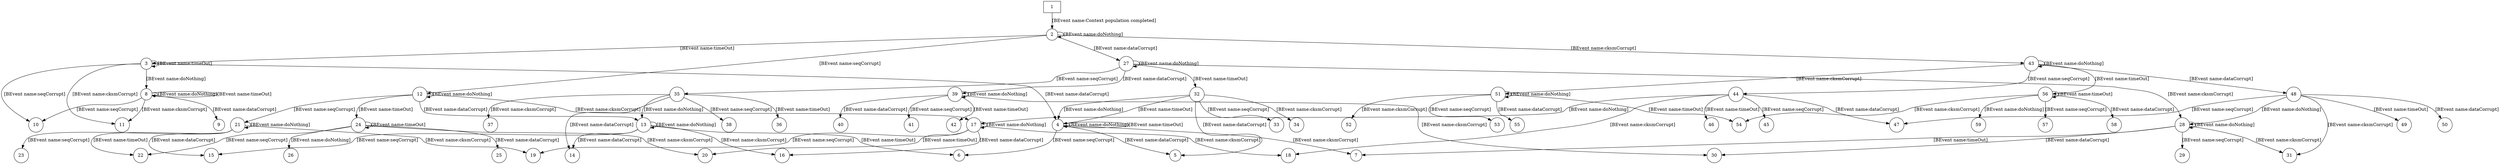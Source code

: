 digraph G {
  num_of_edges=96;
  num_of_events=6;
  name="abpStudents";
  run_date="2021-08-23T17:33:20.2897089";
  num_of_vertices=59;
  1 [ bthreads="TimeOut,Context population,CksmCorrupt,DataCorrupt,SeqCorrupt,DoNothing" store="[{CTX.Entity: abpData,{id:'abpData', type:'abpStudents', step:0.0, numTimeout:0.0, numDataCorrupt:0.0, numSeqCorrupt:0.0, numCksmCorrupt:0.0, numLost:0.0, TO_BE_SEND:[JS_Array 0:'a' | 1:'b' | 2:'c']}},{CTX.Changes,{J_Set }}]" shape="none " hash="-151111724" statements="[{name: TimeOut, isHot: false, request: [[BEvent name:timeOut]], waitFor: [JsEventSet: CTX.ContextChanged], block: {none}, interrupt: {none}},{name: Context population, isHot: false, request: [[BEvent name:Context population completed]], waitFor: [JsEventSet: CTX.ContextChanged], block: {none}, interrupt: {none}},{name: CksmCorrupt, isHot: false, request: [[BEvent name:cksmCorrupt]], waitFor: [JsEventSet: CTX.ContextChanged], block: {none}, interrupt: {none}},{name: DataCorrupt, isHot: false, request: [[BEvent name:dataCorrupt]], waitFor: [JsEventSet: CTX.ContextChanged], block: {none}, interrupt: {none}},{name: SeqCorrupt, isHot: false, request: [[BEvent name:seqCorrupt]], waitFor: [JsEventSet: CTX.ContextChanged], block: {none}, interrupt: {none}},{name: DoNothing, isHot: false, request: [[BEvent name:doNothing]], waitFor: [JsEventSet: CTX.ContextChanged], block: {none}, interrupt: {none}}]" ];
  2 [ bthreads="TimeOut,CksmCorrupt,DataCorrupt,SeqCorrupt,DoNothing" store="[{CTX.Entity: abpData,{id:'abpData', type:'abpStudents', step:0.0, numTimeout:0.0, numDataCorrupt:0.0, numSeqCorrupt:0.0, numCksmCorrupt:0.0, numLost:0.0, TO_BE_SEND:[JS_Array 0:'a' | 1:'b' | 2:'c']}},{CTX.Changes,{J_Set }}]" shape="circle" hash="1833598207" statements="[{name: TimeOut, isHot: false, request: [[BEvent name:timeOut]], waitFor: [JsEventSet: CTX.ContextChanged], block: {none}, interrupt: {none}},{name: CksmCorrupt, isHot: false, request: [[BEvent name:cksmCorrupt]], waitFor: [JsEventSet: CTX.ContextChanged], block: {none}, interrupt: {none}},{name: DataCorrupt, isHot: false, request: [[BEvent name:dataCorrupt]], waitFor: [JsEventSet: CTX.ContextChanged], block: {none}, interrupt: {none}},{name: SeqCorrupt, isHot: false, request: [[BEvent name:seqCorrupt]], waitFor: [JsEventSet: CTX.ContextChanged], block: {none}, interrupt: {none}},{name: DoNothing, isHot: false, request: [[BEvent name:doNothing]], waitFor: [JsEventSet: CTX.ContextChanged], block: {none}, interrupt: {none}}]" ];
  3 [ bthreads="TimeOut,CksmCorrupt,DataCorrupt,SeqCorrupt,DoNothing" store="[{CTX.Entity: abpData,{id:'abpData', type:'abpStudents', step:0.0, numTimeout:0.0, numDataCorrupt:0.0, numSeqCorrupt:0.0, numCksmCorrupt:0.0, numLost:0.0, TO_BE_SEND:[JS_Array 0:'a' | 1:'b' | 2:'c'], numTimeOut:NaN}},{CTX.Changes,{J_Set }}]" shape="circle" hash="-333284097" statements="[{name: TimeOut, isHot: false, request: [[BEvent name:timeOut]], waitFor: [JsEventSet: CTX.ContextChanged], block: {none}, interrupt: {none}},{name: CksmCorrupt, isHot: false, request: [[BEvent name:cksmCorrupt]], waitFor: [JsEventSet: CTX.ContextChanged], block: {none}, interrupt: {none}},{name: DataCorrupt, isHot: false, request: [[BEvent name:dataCorrupt]], waitFor: [JsEventSet: CTX.ContextChanged], block: {none}, interrupt: {none}},{name: SeqCorrupt, isHot: false, request: [[BEvent name:seqCorrupt]], waitFor: [JsEventSet: CTX.ContextChanged], block: {none}, interrupt: {none}},{name: DoNothing, isHot: false, request: [[BEvent name:doNothing]], waitFor: [JsEventSet: CTX.ContextChanged], block: {none}, interrupt: {none}}]" ];
  4 [ bthreads="TimeOut,CksmCorrupt,DataCorrupt,SeqCorrupt,DoNothing" store="[{CTX.Entity: abpData,{id:'abpData', type:'abpStudents', step:0.0, numTimeout:0.0, numDataCorrupt:1.0, numSeqCorrupt:0.0, numCksmCorrupt:0.0, numLost:0.0, TO_BE_SEND:[JS_Array 0:'a' | 1:'b' | 2:'c'], numTimeOut:NaN}},{CTX.Changes,{J_Set }}]" shape="circle" hash="701660415" statements="[{name: TimeOut, isHot: false, request: [[BEvent name:timeOut]], waitFor: [JsEventSet: CTX.ContextChanged], block: {none}, interrupt: {none}},{name: CksmCorrupt, isHot: false, request: [[BEvent name:cksmCorrupt]], waitFor: [JsEventSet: CTX.ContextChanged], block: {none}, interrupt: {none}},{name: DataCorrupt, isHot: false, request: [[BEvent name:dataCorrupt]], waitFor: [JsEventSet: CTX.ContextChanged], block: {none}, interrupt: {none}},{name: SeqCorrupt, isHot: false, request: [[BEvent name:seqCorrupt]], waitFor: [JsEventSet: CTX.ContextChanged], block: {none}, interrupt: {none}},{name: DoNothing, isHot: false, request: [[BEvent name:doNothing]], waitFor: [JsEventSet: CTX.ContextChanged], block: {none}, interrupt: {none}}]" ];
  5 [ bthreads="TimeOut,CksmCorrupt,DataCorrupt,SeqCorrupt,DoNothing" store="[{CTX.Entity: abpData,{id:'abpData', type:'abpStudents', step:0.0, numTimeout:0.0, numDataCorrupt:2.0, numSeqCorrupt:0.0, numCksmCorrupt:0.0, numLost:0.0, TO_BE_SEND:[JS_Array 0:'a' | 1:'b' | 2:'c'], numTimeOut:NaN}},{CTX.Changes,{J_Set }}]" shape="circle" hash="740457727" statements="[{name: TimeOut, isHot: false, request: [[BEvent name:timeOut]], waitFor: [JsEventSet: CTX.ContextChanged], block: {none}, interrupt: {none}},{name: CksmCorrupt, isHot: false, request: [[BEvent name:cksmCorrupt]], waitFor: [JsEventSet: CTX.ContextChanged], block: {none}, interrupt: {none}},{name: DataCorrupt, isHot: false, request: [[BEvent name:dataCorrupt]], waitFor: [JsEventSet: CTX.ContextChanged], block: {none}, interrupt: {none}},{name: SeqCorrupt, isHot: false, request: [[BEvent name:seqCorrupt]], waitFor: [JsEventSet: CTX.ContextChanged], block: {none}, interrupt: {none}},{name: DoNothing, isHot: false, request: [[BEvent name:doNothing]], waitFor: [JsEventSet: CTX.ContextChanged], block: {none}, interrupt: {none}}]" ];
  6 [ bthreads="TimeOut,CksmCorrupt,DataCorrupt,SeqCorrupt,DoNothing" store="[{CTX.Entity: abpData,{id:'abpData', type:'abpStudents', step:0.0, numTimeout:0.0, numDataCorrupt:1.0, numSeqCorrupt:1.0, numCksmCorrupt:0.0, numLost:0.0, TO_BE_SEND:[JS_Array 0:'a' | 1:'b' | 2:'c'], numTimeOut:NaN}},{CTX.Changes,{J_Set }}]" shape="circle" hash="1736604927" statements="[{name: TimeOut, isHot: false, request: [[BEvent name:timeOut]], waitFor: [JsEventSet: CTX.ContextChanged], block: {none}, interrupt: {none}},{name: CksmCorrupt, isHot: false, request: [[BEvent name:cksmCorrupt]], waitFor: [JsEventSet: CTX.ContextChanged], block: {none}, interrupt: {none}},{name: DataCorrupt, isHot: false, request: [[BEvent name:dataCorrupt]], waitFor: [JsEventSet: CTX.ContextChanged], block: {none}, interrupt: {none}},{name: SeqCorrupt, isHot: false, request: [[BEvent name:seqCorrupt]], waitFor: [JsEventSet: CTX.ContextChanged], block: {none}, interrupt: {none}},{name: DoNothing, isHot: false, request: [[BEvent name:doNothing]], waitFor: [JsEventSet: CTX.ContextChanged], block: {none}, interrupt: {none}}]" ];
  7 [ bthreads="TimeOut,CksmCorrupt,DataCorrupt,SeqCorrupt,DoNothing" store="[{CTX.Entity: abpData,{id:'abpData', type:'abpStudents', step:0.0, numTimeout:0.0, numDataCorrupt:1.0, numSeqCorrupt:0.0, numCksmCorrupt:1.0, numLost:0.0, TO_BE_SEND:[JS_Array 0:'a' | 1:'b' | 2:'c'], numTimeOut:NaN}},{CTX.Changes,{J_Set }}]" shape="circle" hash="1736604927" statements="[{name: TimeOut, isHot: false, request: [[BEvent name:timeOut]], waitFor: [JsEventSet: CTX.ContextChanged], block: {none}, interrupt: {none}},{name: CksmCorrupt, isHot: false, request: [[BEvent name:cksmCorrupt]], waitFor: [JsEventSet: CTX.ContextChanged], block: {none}, interrupt: {none}},{name: DataCorrupt, isHot: false, request: [[BEvent name:dataCorrupt]], waitFor: [JsEventSet: CTX.ContextChanged], block: {none}, interrupt: {none}},{name: SeqCorrupt, isHot: false, request: [[BEvent name:seqCorrupt]], waitFor: [JsEventSet: CTX.ContextChanged], block: {none}, interrupt: {none}},{name: DoNothing, isHot: false, request: [[BEvent name:doNothing]], waitFor: [JsEventSet: CTX.ContextChanged], block: {none}, interrupt: {none}}]" ];
  8 [ bthreads="TimeOut,CksmCorrupt,DataCorrupt,SeqCorrupt,DoNothing" store="[{CTX.Entity: abpData,{id:'abpData', type:'abpStudents', step:0.0, numTimeout:0.0, numDataCorrupt:0.0, numSeqCorrupt:0.0, numCksmCorrupt:0.0, numLost:0.0, TO_BE_SEND:[JS_Array 0:'a' | 1:'b' | 2:'c'], numTimeOut:NaN}},{CTX.Changes,{J_Set }}]" shape="circle" hash="-333284097" statements="[{name: TimeOut, isHot: false, request: [[BEvent name:timeOut]], waitFor: [JsEventSet: CTX.ContextChanged], block: {none}, interrupt: {none}},{name: CksmCorrupt, isHot: false, request: [[BEvent name:cksmCorrupt]], waitFor: [JsEventSet: CTX.ContextChanged], block: {none}, interrupt: {none}},{name: DataCorrupt, isHot: false, request: [[BEvent name:dataCorrupt]], waitFor: [JsEventSet: CTX.ContextChanged], block: {none}, interrupt: {none}},{name: SeqCorrupt, isHot: false, request: [[BEvent name:seqCorrupt]], waitFor: [JsEventSet: CTX.ContextChanged], block: {none}, interrupt: {none}},{name: DoNothing, isHot: false, request: [[BEvent name:doNothing]], waitFor: [JsEventSet: CTX.ContextChanged], block: {none}, interrupt: {none}}]" ];
  9 [ bthreads="TimeOut,CksmCorrupt,DataCorrupt,SeqCorrupt,DoNothing" store="[{CTX.Entity: abpData,{id:'abpData', type:'abpStudents', step:0.0, numTimeout:0.0, numDataCorrupt:1.0, numSeqCorrupt:0.0, numCksmCorrupt:0.0, numLost:0.0, TO_BE_SEND:[JS_Array 0:'a' | 1:'b' | 2:'c'], numTimeOut:NaN}},{CTX.Changes,{J_Set }}]" shape="circle" hash="701660415" statements="[{name: TimeOut, isHot: false, request: [[BEvent name:timeOut]], waitFor: [JsEventSet: CTX.ContextChanged], block: {none}, interrupt: {none}},{name: CksmCorrupt, isHot: false, request: [[BEvent name:cksmCorrupt]], waitFor: [JsEventSet: CTX.ContextChanged], block: {none}, interrupt: {none}},{name: DataCorrupt, isHot: false, request: [[BEvent name:dataCorrupt]], waitFor: [JsEventSet: CTX.ContextChanged], block: {none}, interrupt: {none}},{name: SeqCorrupt, isHot: false, request: [[BEvent name:seqCorrupt]], waitFor: [JsEventSet: CTX.ContextChanged], block: {none}, interrupt: {none}},{name: DoNothing, isHot: false, request: [[BEvent name:doNothing]], waitFor: [JsEventSet: CTX.ContextChanged], block: {none}, interrupt: {none}}]" ];
  10 [ bthreads="TimeOut,CksmCorrupt,DataCorrupt,SeqCorrupt,DoNothing" store="[{CTX.Entity: abpData,{id:'abpData', type:'abpStudents', step:0.0, numTimeout:0.0, numDataCorrupt:0.0, numSeqCorrupt:1.0, numCksmCorrupt:0.0, numLost:0.0, TO_BE_SEND:[JS_Array 0:'a' | 1:'b' | 2:'c'], numTimeOut:NaN}},{CTX.Changes,{J_Set }}]" shape="circle" hash="701660415" statements="[{name: TimeOut, isHot: false, request: [[BEvent name:timeOut]], waitFor: [JsEventSet: CTX.ContextChanged], block: {none}, interrupt: {none}},{name: CksmCorrupt, isHot: false, request: [[BEvent name:cksmCorrupt]], waitFor: [JsEventSet: CTX.ContextChanged], block: {none}, interrupt: {none}},{name: DataCorrupt, isHot: false, request: [[BEvent name:dataCorrupt]], waitFor: [JsEventSet: CTX.ContextChanged], block: {none}, interrupt: {none}},{name: SeqCorrupt, isHot: false, request: [[BEvent name:seqCorrupt]], waitFor: [JsEventSet: CTX.ContextChanged], block: {none}, interrupt: {none}},{name: DoNothing, isHot: false, request: [[BEvent name:doNothing]], waitFor: [JsEventSet: CTX.ContextChanged], block: {none}, interrupt: {none}}]" ];
  11 [ bthreads="TimeOut,CksmCorrupt,DataCorrupt,SeqCorrupt,DoNothing" store="[{CTX.Entity: abpData,{id:'abpData', type:'abpStudents', step:0.0, numTimeout:0.0, numDataCorrupt:0.0, numSeqCorrupt:0.0, numCksmCorrupt:1.0, numLost:0.0, TO_BE_SEND:[JS_Array 0:'a' | 1:'b' | 2:'c'], numTimeOut:NaN}},{CTX.Changes,{J_Set }}]" shape="circle" hash="701660415" statements="[{name: TimeOut, isHot: false, request: [[BEvent name:timeOut]], waitFor: [JsEventSet: CTX.ContextChanged], block: {none}, interrupt: {none}},{name: CksmCorrupt, isHot: false, request: [[BEvent name:cksmCorrupt]], waitFor: [JsEventSet: CTX.ContextChanged], block: {none}, interrupt: {none}},{name: DataCorrupt, isHot: false, request: [[BEvent name:dataCorrupt]], waitFor: [JsEventSet: CTX.ContextChanged], block: {none}, interrupt: {none}},{name: SeqCorrupt, isHot: false, request: [[BEvent name:seqCorrupt]], waitFor: [JsEventSet: CTX.ContextChanged], block: {none}, interrupt: {none}},{name: DoNothing, isHot: false, request: [[BEvent name:doNothing]], waitFor: [JsEventSet: CTX.ContextChanged], block: {none}, interrupt: {none}}]" ];
  12 [ bthreads="TimeOut,CksmCorrupt,DataCorrupt,SeqCorrupt,DoNothing" store="[{CTX.Entity: abpData,{id:'abpData', type:'abpStudents', step:0.0, numTimeout:0.0, numDataCorrupt:0.0, numSeqCorrupt:1.0, numCksmCorrupt:0.0, numLost:0.0, TO_BE_SEND:[JS_Array 0:'a' | 1:'b' | 2:'c']}},{CTX.Changes,{J_Set }}]" shape="circle" hash="-1426424577" statements="[{name: TimeOut, isHot: false, request: [[BEvent name:timeOut]], waitFor: [JsEventSet: CTX.ContextChanged], block: {none}, interrupt: {none}},{name: CksmCorrupt, isHot: false, request: [[BEvent name:cksmCorrupt]], waitFor: [JsEventSet: CTX.ContextChanged], block: {none}, interrupt: {none}},{name: DataCorrupt, isHot: false, request: [[BEvent name:dataCorrupt]], waitFor: [JsEventSet: CTX.ContextChanged], block: {none}, interrupt: {none}},{name: SeqCorrupt, isHot: false, request: [[BEvent name:seqCorrupt]], waitFor: [JsEventSet: CTX.ContextChanged], block: {none}, interrupt: {none}},{name: DoNothing, isHot: false, request: [[BEvent name:doNothing]], waitFor: [JsEventSet: CTX.ContextChanged], block: {none}, interrupt: {none}}]" ];
  13 [ bthreads="TimeOut,CksmCorrupt,DataCorrupt,SeqCorrupt,DoNothing" store="[{CTX.Entity: abpData,{id:'abpData', type:'abpStudents', step:0.0, numTimeout:0.0, numDataCorrupt:1.0, numSeqCorrupt:1.0, numCksmCorrupt:0.0, numLost:0.0, TO_BE_SEND:[JS_Array 0:'a' | 1:'b' | 2:'c']}},{CTX.Changes,{J_Set }}]" shape="circle" hash="-391480065" statements="[{name: TimeOut, isHot: false, request: [[BEvent name:timeOut]], waitFor: [JsEventSet: CTX.ContextChanged], block: {none}, interrupt: {none}},{name: CksmCorrupt, isHot: false, request: [[BEvent name:cksmCorrupt]], waitFor: [JsEventSet: CTX.ContextChanged], block: {none}, interrupt: {none}},{name: DataCorrupt, isHot: false, request: [[BEvent name:dataCorrupt]], waitFor: [JsEventSet: CTX.ContextChanged], block: {none}, interrupt: {none}},{name: SeqCorrupt, isHot: false, request: [[BEvent name:seqCorrupt]], waitFor: [JsEventSet: CTX.ContextChanged], block: {none}, interrupt: {none}},{name: DoNothing, isHot: false, request: [[BEvent name:doNothing]], waitFor: [JsEventSet: CTX.ContextChanged], block: {none}, interrupt: {none}}]" ];
  14 [ bthreads="TimeOut,CksmCorrupt,DataCorrupt,SeqCorrupt,DoNothing" store="[{CTX.Entity: abpData,{id:'abpData', type:'abpStudents', step:0.0, numTimeout:0.0, numDataCorrupt:2.0, numSeqCorrupt:1.0, numCksmCorrupt:0.0, numLost:0.0, TO_BE_SEND:[JS_Array 0:'a' | 1:'b' | 2:'c']}},{CTX.Changes,{J_Set }}]" shape="circle" hash="-352682753" statements="[{name: TimeOut, isHot: false, request: [[BEvent name:timeOut]], waitFor: [JsEventSet: CTX.ContextChanged], block: {none}, interrupt: {none}},{name: CksmCorrupt, isHot: false, request: [[BEvent name:cksmCorrupt]], waitFor: [JsEventSet: CTX.ContextChanged], block: {none}, interrupt: {none}},{name: DataCorrupt, isHot: false, request: [[BEvent name:dataCorrupt]], waitFor: [JsEventSet: CTX.ContextChanged], block: {none}, interrupt: {none}},{name: SeqCorrupt, isHot: false, request: [[BEvent name:seqCorrupt]], waitFor: [JsEventSet: CTX.ContextChanged], block: {none}, interrupt: {none}},{name: DoNothing, isHot: false, request: [[BEvent name:doNothing]], waitFor: [JsEventSet: CTX.ContextChanged], block: {none}, interrupt: {none}}]" ];
  15 [ bthreads="TimeOut,CksmCorrupt,DataCorrupt,SeqCorrupt,DoNothing" store="[{CTX.Entity: abpData,{id:'abpData', type:'abpStudents', step:0.0, numTimeout:0.0, numDataCorrupt:1.0, numSeqCorrupt:2.0, numCksmCorrupt:0.0, numLost:0.0, TO_BE_SEND:[JS_Array 0:'a' | 1:'b' | 2:'c']}},{CTX.Changes,{J_Set }}]" shape="circle" hash="-352682753" statements="[{name: TimeOut, isHot: false, request: [[BEvent name:timeOut]], waitFor: [JsEventSet: CTX.ContextChanged], block: {none}, interrupt: {none}},{name: CksmCorrupt, isHot: false, request: [[BEvent name:cksmCorrupt]], waitFor: [JsEventSet: CTX.ContextChanged], block: {none}, interrupt: {none}},{name: DataCorrupt, isHot: false, request: [[BEvent name:dataCorrupt]], waitFor: [JsEventSet: CTX.ContextChanged], block: {none}, interrupt: {none}},{name: SeqCorrupt, isHot: false, request: [[BEvent name:seqCorrupt]], waitFor: [JsEventSet: CTX.ContextChanged], block: {none}, interrupt: {none}},{name: DoNothing, isHot: false, request: [[BEvent name:doNothing]], waitFor: [JsEventSet: CTX.ContextChanged], block: {none}, interrupt: {none}}]" ];
  16 [ bthreads="TimeOut,CksmCorrupt,DataCorrupt,SeqCorrupt,DoNothing" store="[{CTX.Entity: abpData,{id:'abpData', type:'abpStudents', step:0.0, numTimeout:0.0, numDataCorrupt:1.0, numSeqCorrupt:1.0, numCksmCorrupt:1.0, numLost:0.0, TO_BE_SEND:[JS_Array 0:'a' | 1:'b' | 2:'c']}},{CTX.Changes,{J_Set }}]" shape="circle" hash="643464447" statements="[{name: TimeOut, isHot: false, request: [[BEvent name:timeOut]], waitFor: [JsEventSet: CTX.ContextChanged], block: {none}, interrupt: {none}},{name: CksmCorrupt, isHot: false, request: [[BEvent name:cksmCorrupt]], waitFor: [JsEventSet: CTX.ContextChanged], block: {none}, interrupt: {none}},{name: DataCorrupt, isHot: false, request: [[BEvent name:dataCorrupt]], waitFor: [JsEventSet: CTX.ContextChanged], block: {none}, interrupt: {none}},{name: SeqCorrupt, isHot: false, request: [[BEvent name:seqCorrupt]], waitFor: [JsEventSet: CTX.ContextChanged], block: {none}, interrupt: {none}},{name: DoNothing, isHot: false, request: [[BEvent name:doNothing]], waitFor: [JsEventSet: CTX.ContextChanged], block: {none}, interrupt: {none}}]" ];
  17 [ bthreads="TimeOut,CksmCorrupt,DataCorrupt,SeqCorrupt,DoNothing" store="[{CTX.Entity: abpData,{id:'abpData', type:'abpStudents', step:0.0, numTimeout:0.0, numDataCorrupt:0.0, numSeqCorrupt:1.0, numCksmCorrupt:1.0, numLost:0.0, TO_BE_SEND:[JS_Array 0:'a' | 1:'b' | 2:'c']}},{CTX.Changes,{J_Set }}]" shape="circle" hash="-391480065" statements="[{name: TimeOut, isHot: false, request: [[BEvent name:timeOut]], waitFor: [JsEventSet: CTX.ContextChanged], block: {none}, interrupt: {none}},{name: CksmCorrupt, isHot: false, request: [[BEvent name:cksmCorrupt]], waitFor: [JsEventSet: CTX.ContextChanged], block: {none}, interrupt: {none}},{name: DataCorrupt, isHot: false, request: [[BEvent name:dataCorrupt]], waitFor: [JsEventSet: CTX.ContextChanged], block: {none}, interrupt: {none}},{name: SeqCorrupt, isHot: false, request: [[BEvent name:seqCorrupt]], waitFor: [JsEventSet: CTX.ContextChanged], block: {none}, interrupt: {none}},{name: DoNothing, isHot: false, request: [[BEvent name:doNothing]], waitFor: [JsEventSet: CTX.ContextChanged], block: {none}, interrupt: {none}}]" ];
  18 [ bthreads="TimeOut,CksmCorrupt,DataCorrupt,SeqCorrupt,DoNothing" store="[{CTX.Entity: abpData,{id:'abpData', type:'abpStudents', step:0.0, numTimeout:0.0, numDataCorrupt:0.0, numSeqCorrupt:1.0, numCksmCorrupt:2.0, numLost:0.0, TO_BE_SEND:[JS_Array 0:'a' | 1:'b' | 2:'c']}},{CTX.Changes,{J_Set }}]" shape="circle" hash="-352682753" statements="[{name: TimeOut, isHot: false, request: [[BEvent name:timeOut]], waitFor: [JsEventSet: CTX.ContextChanged], block: {none}, interrupt: {none}},{name: CksmCorrupt, isHot: false, request: [[BEvent name:cksmCorrupt]], waitFor: [JsEventSet: CTX.ContextChanged], block: {none}, interrupt: {none}},{name: DataCorrupt, isHot: false, request: [[BEvent name:dataCorrupt]], waitFor: [JsEventSet: CTX.ContextChanged], block: {none}, interrupt: {none}},{name: SeqCorrupt, isHot: false, request: [[BEvent name:seqCorrupt]], waitFor: [JsEventSet: CTX.ContextChanged], block: {none}, interrupt: {none}},{name: DoNothing, isHot: false, request: [[BEvent name:doNothing]], waitFor: [JsEventSet: CTX.ContextChanged], block: {none}, interrupt: {none}}]" ];
  19 [ bthreads="TimeOut,CksmCorrupt,DataCorrupt,SeqCorrupt,DoNothing" store="[{CTX.Entity: abpData,{id:'abpData', type:'abpStudents', step:0.0, numTimeout:0.0, numDataCorrupt:0.0, numSeqCorrupt:2.0, numCksmCorrupt:1.0, numLost:0.0, TO_BE_SEND:[JS_Array 0:'a' | 1:'b' | 2:'c']}},{CTX.Changes,{J_Set }}]" shape="circle" hash="-352682753" statements="[{name: TimeOut, isHot: false, request: [[BEvent name:timeOut]], waitFor: [JsEventSet: CTX.ContextChanged], block: {none}, interrupt: {none}},{name: CksmCorrupt, isHot: false, request: [[BEvent name:cksmCorrupt]], waitFor: [JsEventSet: CTX.ContextChanged], block: {none}, interrupt: {none}},{name: DataCorrupt, isHot: false, request: [[BEvent name:dataCorrupt]], waitFor: [JsEventSet: CTX.ContextChanged], block: {none}, interrupt: {none}},{name: SeqCorrupt, isHot: false, request: [[BEvent name:seqCorrupt]], waitFor: [JsEventSet: CTX.ContextChanged], block: {none}, interrupt: {none}},{name: DoNothing, isHot: false, request: [[BEvent name:doNothing]], waitFor: [JsEventSet: CTX.ContextChanged], block: {none}, interrupt: {none}}]" ];
  20 [ bthreads="TimeOut,CksmCorrupt,DataCorrupt,SeqCorrupt,DoNothing" store="[{CTX.Entity: abpData,{id:'abpData', type:'abpStudents', step:0.0, numTimeout:0.0, numDataCorrupt:0.0, numSeqCorrupt:1.0, numCksmCorrupt:1.0, numLost:0.0, TO_BE_SEND:[JS_Array 0:'a' | 1:'b' | 2:'c'], numTimeOut:NaN}},{CTX.Changes,{J_Set }}]" shape="circle" hash="1736604927" statements="[{name: TimeOut, isHot: false, request: [[BEvent name:timeOut]], waitFor: [JsEventSet: CTX.ContextChanged], block: {none}, interrupt: {none}},{name: CksmCorrupt, isHot: false, request: [[BEvent name:cksmCorrupt]], waitFor: [JsEventSet: CTX.ContextChanged], block: {none}, interrupt: {none}},{name: DataCorrupt, isHot: false, request: [[BEvent name:dataCorrupt]], waitFor: [JsEventSet: CTX.ContextChanged], block: {none}, interrupt: {none}},{name: SeqCorrupt, isHot: false, request: [[BEvent name:seqCorrupt]], waitFor: [JsEventSet: CTX.ContextChanged], block: {none}, interrupt: {none}},{name: DoNothing, isHot: false, request: [[BEvent name:doNothing]], waitFor: [JsEventSet: CTX.ContextChanged], block: {none}, interrupt: {none}}]" ];
  21 [ bthreads="TimeOut,CksmCorrupt,DataCorrupt,SeqCorrupt,DoNothing" store="[{CTX.Entity: abpData,{id:'abpData', type:'abpStudents', step:0.0, numTimeout:0.0, numDataCorrupt:0.0, numSeqCorrupt:2.0, numCksmCorrupt:0.0, numLost:0.0, TO_BE_SEND:[JS_Array 0:'a' | 1:'b' | 2:'c']}},{CTX.Changes,{J_Set }}]" shape="circle" hash="-1387627265" statements="[{name: TimeOut, isHot: false, request: [[BEvent name:timeOut]], waitFor: [JsEventSet: CTX.ContextChanged], block: {none}, interrupt: {none}},{name: CksmCorrupt, isHot: false, request: [[BEvent name:cksmCorrupt]], waitFor: [JsEventSet: CTX.ContextChanged], block: {none}, interrupt: {none}},{name: DataCorrupt, isHot: false, request: [[BEvent name:dataCorrupt]], waitFor: [JsEventSet: CTX.ContextChanged], block: {none}, interrupt: {none}},{name: SeqCorrupt, isHot: false, request: [[BEvent name:seqCorrupt]], waitFor: [JsEventSet: CTX.ContextChanged], block: {none}, interrupt: {none}},{name: DoNothing, isHot: false, request: [[BEvent name:doNothing]], waitFor: [JsEventSet: CTX.ContextChanged], block: {none}, interrupt: {none}}]" ];
  22 [ bthreads="TimeOut,CksmCorrupt,DataCorrupt,SeqCorrupt,DoNothing" store="[{CTX.Entity: abpData,{id:'abpData', type:'abpStudents', step:0.0, numTimeout:0.0, numDataCorrupt:0.0, numSeqCorrupt:2.0, numCksmCorrupt:0.0, numLost:0.0, TO_BE_SEND:[JS_Array 0:'a' | 1:'b' | 2:'c'], numTimeOut:NaN}},{CTX.Changes,{J_Set }}]" shape="circle" hash="740457727" statements="[{name: TimeOut, isHot: false, request: [[BEvent name:timeOut]], waitFor: [JsEventSet: CTX.ContextChanged], block: {none}, interrupt: {none}},{name: CksmCorrupt, isHot: false, request: [[BEvent name:cksmCorrupt]], waitFor: [JsEventSet: CTX.ContextChanged], block: {none}, interrupt: {none}},{name: DataCorrupt, isHot: false, request: [[BEvent name:dataCorrupt]], waitFor: [JsEventSet: CTX.ContextChanged], block: {none}, interrupt: {none}},{name: SeqCorrupt, isHot: false, request: [[BEvent name:seqCorrupt]], waitFor: [JsEventSet: CTX.ContextChanged], block: {none}, interrupt: {none}},{name: DoNothing, isHot: false, request: [[BEvent name:doNothing]], waitFor: [JsEventSet: CTX.ContextChanged], block: {none}, interrupt: {none}}]" ];
  23 [ bthreads="TimeOut,CksmCorrupt,DataCorrupt,SeqCorrupt,DoNothing" store="[{CTX.Entity: abpData,{id:'abpData', type:'abpStudents', step:0.0, numTimeout:0.0, numDataCorrupt:0.0, numSeqCorrupt:3.0, numCksmCorrupt:0.0, numLost:0.0, TO_BE_SEND:[JS_Array 0:'a' | 1:'b' | 2:'c']}},{CTX.Changes,{J_Set }}]" shape="circle" hash="-1368228609" statements="[{name: TimeOut, isHot: false, request: [[BEvent name:timeOut]], waitFor: [JsEventSet: CTX.ContextChanged], block: {none}, interrupt: {none}},{name: CksmCorrupt, isHot: false, request: [[BEvent name:cksmCorrupt]], waitFor: [JsEventSet: CTX.ContextChanged], block: {none}, interrupt: {none}},{name: DataCorrupt, isHot: false, request: [[BEvent name:dataCorrupt]], waitFor: [JsEventSet: CTX.ContextChanged], block: {none}, interrupt: {none}},{name: SeqCorrupt, isHot: false, request: [[BEvent name:seqCorrupt]], waitFor: [JsEventSet: CTX.ContextChanged], block: {none}, interrupt: {none}},{name: DoNothing, isHot: false, request: [[BEvent name:doNothing]], waitFor: [JsEventSet: CTX.ContextChanged], block: {none}, interrupt: {none}}]" ];
  24 [ bthreads="TimeOut,CksmCorrupt,DataCorrupt,SeqCorrupt,DoNothing" store="[{CTX.Entity: abpData,{id:'abpData', type:'abpStudents', step:0.0, numTimeout:0.0, numDataCorrupt:0.0, numSeqCorrupt:1.0, numCksmCorrupt:0.0, numLost:0.0, TO_BE_SEND:[JS_Array 0:'a' | 1:'b' | 2:'c'], numTimeOut:NaN}},{CTX.Changes,{J_Set }}]" shape="circle" hash="701660415" statements="[{name: TimeOut, isHot: false, request: [[BEvent name:timeOut]], waitFor: [JsEventSet: CTX.ContextChanged], block: {none}, interrupt: {none}},{name: CksmCorrupt, isHot: false, request: [[BEvent name:cksmCorrupt]], waitFor: [JsEventSet: CTX.ContextChanged], block: {none}, interrupt: {none}},{name: DataCorrupt, isHot: false, request: [[BEvent name:dataCorrupt]], waitFor: [JsEventSet: CTX.ContextChanged], block: {none}, interrupt: {none}},{name: SeqCorrupt, isHot: false, request: [[BEvent name:seqCorrupt]], waitFor: [JsEventSet: CTX.ContextChanged], block: {none}, interrupt: {none}},{name: DoNothing, isHot: false, request: [[BEvent name:doNothing]], waitFor: [JsEventSet: CTX.ContextChanged], block: {none}, interrupt: {none}}]" ];
  25 [ bthreads="TimeOut,CksmCorrupt,DataCorrupt,SeqCorrupt,DoNothing" store="[{CTX.Entity: abpData,{id:'abpData', type:'abpStudents', step:0.0, numTimeout:0.0, numDataCorrupt:1.0, numSeqCorrupt:1.0, numCksmCorrupt:0.0, numLost:0.0, TO_BE_SEND:[JS_Array 0:'a' | 1:'b' | 2:'c'], numTimeOut:NaN}},{CTX.Changes,{J_Set }}]" shape="circle" hash="1736604927" statements="[{name: TimeOut, isHot: false, request: [[BEvent name:timeOut]], waitFor: [JsEventSet: CTX.ContextChanged], block: {none}, interrupt: {none}},{name: CksmCorrupt, isHot: false, request: [[BEvent name:cksmCorrupt]], waitFor: [JsEventSet: CTX.ContextChanged], block: {none}, interrupt: {none}},{name: DataCorrupt, isHot: false, request: [[BEvent name:dataCorrupt]], waitFor: [JsEventSet: CTX.ContextChanged], block: {none}, interrupt: {none}},{name: SeqCorrupt, isHot: false, request: [[BEvent name:seqCorrupt]], waitFor: [JsEventSet: CTX.ContextChanged], block: {none}, interrupt: {none}},{name: DoNothing, isHot: false, request: [[BEvent name:doNothing]], waitFor: [JsEventSet: CTX.ContextChanged], block: {none}, interrupt: {none}}]" ];
  26 [ bthreads="TimeOut,CksmCorrupt,DataCorrupt,SeqCorrupt,DoNothing" store="[{CTX.Entity: abpData,{id:'abpData', type:'abpStudents', step:0.0, numTimeout:0.0, numDataCorrupt:0.0, numSeqCorrupt:1.0, numCksmCorrupt:0.0, numLost:0.0, TO_BE_SEND:[JS_Array 0:'a' | 1:'b' | 2:'c'], numTimeOut:NaN}},{CTX.Changes,{J_Set }}]" shape="circle" hash="701660415" statements="[{name: TimeOut, isHot: false, request: [[BEvent name:timeOut]], waitFor: [JsEventSet: CTX.ContextChanged], block: {none}, interrupt: {none}},{name: CksmCorrupt, isHot: false, request: [[BEvent name:cksmCorrupt]], waitFor: [JsEventSet: CTX.ContextChanged], block: {none}, interrupt: {none}},{name: DataCorrupt, isHot: false, request: [[BEvent name:dataCorrupt]], waitFor: [JsEventSet: CTX.ContextChanged], block: {none}, interrupt: {none}},{name: SeqCorrupt, isHot: false, request: [[BEvent name:seqCorrupt]], waitFor: [JsEventSet: CTX.ContextChanged], block: {none}, interrupt: {none}},{name: DoNothing, isHot: false, request: [[BEvent name:doNothing]], waitFor: [JsEventSet: CTX.ContextChanged], block: {none}, interrupt: {none}}]" ];
  27 [ bthreads="TimeOut,CksmCorrupt,DataCorrupt,SeqCorrupt,DoNothing" store="[{CTX.Entity: abpData,{id:'abpData', type:'abpStudents', step:0.0, numTimeout:0.0, numDataCorrupt:1.0, numSeqCorrupt:0.0, numCksmCorrupt:0.0, numLost:0.0, TO_BE_SEND:[JS_Array 0:'a' | 1:'b' | 2:'c']}},{CTX.Changes,{J_Set }}]" shape="circle" hash="-1426424577" statements="[{name: TimeOut, isHot: false, request: [[BEvent name:timeOut]], waitFor: [JsEventSet: CTX.ContextChanged], block: {none}, interrupt: {none}},{name: CksmCorrupt, isHot: false, request: [[BEvent name:cksmCorrupt]], waitFor: [JsEventSet: CTX.ContextChanged], block: {none}, interrupt: {none}},{name: DataCorrupt, isHot: false, request: [[BEvent name:dataCorrupt]], waitFor: [JsEventSet: CTX.ContextChanged], block: {none}, interrupt: {none}},{name: SeqCorrupt, isHot: false, request: [[BEvent name:seqCorrupt]], waitFor: [JsEventSet: CTX.ContextChanged], block: {none}, interrupt: {none}},{name: DoNothing, isHot: false, request: [[BEvent name:doNothing]], waitFor: [JsEventSet: CTX.ContextChanged], block: {none}, interrupt: {none}}]" ];
  28 [ bthreads="TimeOut,CksmCorrupt,DataCorrupt,SeqCorrupt,DoNothing" store="[{CTX.Entity: abpData,{id:'abpData', type:'abpStudents', step:0.0, numTimeout:0.0, numDataCorrupt:1.0, numSeqCorrupt:0.0, numCksmCorrupt:1.0, numLost:0.0, TO_BE_SEND:[JS_Array 0:'a' | 1:'b' | 2:'c']}},{CTX.Changes,{J_Set }}]" shape="circle" hash="-391480065" statements="[{name: TimeOut, isHot: false, request: [[BEvent name:timeOut]], waitFor: [JsEventSet: CTX.ContextChanged], block: {none}, interrupt: {none}},{name: CksmCorrupt, isHot: false, request: [[BEvent name:cksmCorrupt]], waitFor: [JsEventSet: CTX.ContextChanged], block: {none}, interrupt: {none}},{name: DataCorrupt, isHot: false, request: [[BEvent name:dataCorrupt]], waitFor: [JsEventSet: CTX.ContextChanged], block: {none}, interrupt: {none}},{name: SeqCorrupt, isHot: false, request: [[BEvent name:seqCorrupt]], waitFor: [JsEventSet: CTX.ContextChanged], block: {none}, interrupt: {none}},{name: DoNothing, isHot: false, request: [[BEvent name:doNothing]], waitFor: [JsEventSet: CTX.ContextChanged], block: {none}, interrupt: {none}}]" ];
  29 [ bthreads="TimeOut,CksmCorrupt,DataCorrupt,SeqCorrupt,DoNothing" store="[{CTX.Entity: abpData,{id:'abpData', type:'abpStudents', step:0.0, numTimeout:0.0, numDataCorrupt:1.0, numSeqCorrupt:1.0, numCksmCorrupt:1.0, numLost:0.0, TO_BE_SEND:[JS_Array 0:'a' | 1:'b' | 2:'c']}},{CTX.Changes,{J_Set }}]" shape="circle" hash="643464447" statements="[{name: TimeOut, isHot: false, request: [[BEvent name:timeOut]], waitFor: [JsEventSet: CTX.ContextChanged], block: {none}, interrupt: {none}},{name: CksmCorrupt, isHot: false, request: [[BEvent name:cksmCorrupt]], waitFor: [JsEventSet: CTX.ContextChanged], block: {none}, interrupt: {none}},{name: DataCorrupt, isHot: false, request: [[BEvent name:dataCorrupt]], waitFor: [JsEventSet: CTX.ContextChanged], block: {none}, interrupt: {none}},{name: SeqCorrupt, isHot: false, request: [[BEvent name:seqCorrupt]], waitFor: [JsEventSet: CTX.ContextChanged], block: {none}, interrupt: {none}},{name: DoNothing, isHot: false, request: [[BEvent name:doNothing]], waitFor: [JsEventSet: CTX.ContextChanged], block: {none}, interrupt: {none}}]" ];
  30 [ bthreads="TimeOut,CksmCorrupt,DataCorrupt,SeqCorrupt,DoNothing" store="[{CTX.Entity: abpData,{id:'abpData', type:'abpStudents', step:0.0, numTimeout:0.0, numDataCorrupt:2.0, numSeqCorrupt:0.0, numCksmCorrupt:1.0, numLost:0.0, TO_BE_SEND:[JS_Array 0:'a' | 1:'b' | 2:'c']}},{CTX.Changes,{J_Set }}]" shape="circle" hash="-352682753" statements="[{name: TimeOut, isHot: false, request: [[BEvent name:timeOut]], waitFor: [JsEventSet: CTX.ContextChanged], block: {none}, interrupt: {none}},{name: CksmCorrupt, isHot: false, request: [[BEvent name:cksmCorrupt]], waitFor: [JsEventSet: CTX.ContextChanged], block: {none}, interrupt: {none}},{name: DataCorrupt, isHot: false, request: [[BEvent name:dataCorrupt]], waitFor: [JsEventSet: CTX.ContextChanged], block: {none}, interrupt: {none}},{name: SeqCorrupt, isHot: false, request: [[BEvent name:seqCorrupt]], waitFor: [JsEventSet: CTX.ContextChanged], block: {none}, interrupt: {none}},{name: DoNothing, isHot: false, request: [[BEvent name:doNothing]], waitFor: [JsEventSet: CTX.ContextChanged], block: {none}, interrupt: {none}}]" ];
  31 [ bthreads="TimeOut,CksmCorrupt,DataCorrupt,SeqCorrupt,DoNothing" store="[{CTX.Entity: abpData,{id:'abpData', type:'abpStudents', step:0.0, numTimeout:0.0, numDataCorrupt:1.0, numSeqCorrupt:0.0, numCksmCorrupt:2.0, numLost:0.0, TO_BE_SEND:[JS_Array 0:'a' | 1:'b' | 2:'c']}},{CTX.Changes,{J_Set }}]" shape="circle" hash="-352682753" statements="[{name: TimeOut, isHot: false, request: [[BEvent name:timeOut]], waitFor: [JsEventSet: CTX.ContextChanged], block: {none}, interrupt: {none}},{name: CksmCorrupt, isHot: false, request: [[BEvent name:cksmCorrupt]], waitFor: [JsEventSet: CTX.ContextChanged], block: {none}, interrupt: {none}},{name: DataCorrupt, isHot: false, request: [[BEvent name:dataCorrupt]], waitFor: [JsEventSet: CTX.ContextChanged], block: {none}, interrupt: {none}},{name: SeqCorrupt, isHot: false, request: [[BEvent name:seqCorrupt]], waitFor: [JsEventSet: CTX.ContextChanged], block: {none}, interrupt: {none}},{name: DoNothing, isHot: false, request: [[BEvent name:doNothing]], waitFor: [JsEventSet: CTX.ContextChanged], block: {none}, interrupt: {none}}]" ];
  32 [ bthreads="TimeOut,CksmCorrupt,DataCorrupt,SeqCorrupt,DoNothing" store="[{CTX.Entity: abpData,{id:'abpData', type:'abpStudents', step:0.0, numTimeout:0.0, numDataCorrupt:1.0, numSeqCorrupt:0.0, numCksmCorrupt:0.0, numLost:0.0, TO_BE_SEND:[JS_Array 0:'a' | 1:'b' | 2:'c'], numTimeOut:NaN}},{CTX.Changes,{J_Set }}]" shape="circle" hash="701660415" statements="[{name: TimeOut, isHot: false, request: [[BEvent name:timeOut]], waitFor: [JsEventSet: CTX.ContextChanged], block: {none}, interrupt: {none}},{name: CksmCorrupt, isHot: false, request: [[BEvent name:cksmCorrupt]], waitFor: [JsEventSet: CTX.ContextChanged], block: {none}, interrupt: {none}},{name: DataCorrupt, isHot: false, request: [[BEvent name:dataCorrupt]], waitFor: [JsEventSet: CTX.ContextChanged], block: {none}, interrupt: {none}},{name: SeqCorrupt, isHot: false, request: [[BEvent name:seqCorrupt]], waitFor: [JsEventSet: CTX.ContextChanged], block: {none}, interrupt: {none}},{name: DoNothing, isHot: false, request: [[BEvent name:doNothing]], waitFor: [JsEventSet: CTX.ContextChanged], block: {none}, interrupt: {none}}]" ];
  33 [ bthreads="TimeOut,CksmCorrupt,DataCorrupt,SeqCorrupt,DoNothing" store="[{CTX.Entity: abpData,{id:'abpData', type:'abpStudents', step:0.0, numTimeout:0.0, numDataCorrupt:1.0, numSeqCorrupt:1.0, numCksmCorrupt:0.0, numLost:0.0, TO_BE_SEND:[JS_Array 0:'a' | 1:'b' | 2:'c'], numTimeOut:NaN}},{CTX.Changes,{J_Set }}]" shape="circle" hash="1736604927" statements="[{name: TimeOut, isHot: false, request: [[BEvent name:timeOut]], waitFor: [JsEventSet: CTX.ContextChanged], block: {none}, interrupt: {none}},{name: CksmCorrupt, isHot: false, request: [[BEvent name:cksmCorrupt]], waitFor: [JsEventSet: CTX.ContextChanged], block: {none}, interrupt: {none}},{name: DataCorrupt, isHot: false, request: [[BEvent name:dataCorrupt]], waitFor: [JsEventSet: CTX.ContextChanged], block: {none}, interrupt: {none}},{name: SeqCorrupt, isHot: false, request: [[BEvent name:seqCorrupt]], waitFor: [JsEventSet: CTX.ContextChanged], block: {none}, interrupt: {none}},{name: DoNothing, isHot: false, request: [[BEvent name:doNothing]], waitFor: [JsEventSet: CTX.ContextChanged], block: {none}, interrupt: {none}}]" ];
  34 [ bthreads="TimeOut,CksmCorrupt,DataCorrupt,SeqCorrupt,DoNothing" store="[{CTX.Entity: abpData,{id:'abpData', type:'abpStudents', step:0.0, numTimeout:0.0, numDataCorrupt:1.0, numSeqCorrupt:0.0, numCksmCorrupt:1.0, numLost:0.0, TO_BE_SEND:[JS_Array 0:'a' | 1:'b' | 2:'c'], numTimeOut:NaN}},{CTX.Changes,{J_Set }}]" shape="circle" hash="1736604927" statements="[{name: TimeOut, isHot: false, request: [[BEvent name:timeOut]], waitFor: [JsEventSet: CTX.ContextChanged], block: {none}, interrupt: {none}},{name: CksmCorrupt, isHot: false, request: [[BEvent name:cksmCorrupt]], waitFor: [JsEventSet: CTX.ContextChanged], block: {none}, interrupt: {none}},{name: DataCorrupt, isHot: false, request: [[BEvent name:dataCorrupt]], waitFor: [JsEventSet: CTX.ContextChanged], block: {none}, interrupt: {none}},{name: SeqCorrupt, isHot: false, request: [[BEvent name:seqCorrupt]], waitFor: [JsEventSet: CTX.ContextChanged], block: {none}, interrupt: {none}},{name: DoNothing, isHot: false, request: [[BEvent name:doNothing]], waitFor: [JsEventSet: CTX.ContextChanged], block: {none}, interrupt: {none}}]" ];
  35 [ bthreads="TimeOut,CksmCorrupt,DataCorrupt,SeqCorrupt,DoNothing" store="[{CTX.Entity: abpData,{id:'abpData', type:'abpStudents', step:0.0, numTimeout:0.0, numDataCorrupt:1.0, numSeqCorrupt:1.0, numCksmCorrupt:0.0, numLost:0.0, TO_BE_SEND:[JS_Array 0:'a' | 1:'b' | 2:'c']}},{CTX.Changes,{J_Set }}]" shape="circle" hash="-391480065" statements="[{name: TimeOut, isHot: false, request: [[BEvent name:timeOut]], waitFor: [JsEventSet: CTX.ContextChanged], block: {none}, interrupt: {none}},{name: CksmCorrupt, isHot: false, request: [[BEvent name:cksmCorrupt]], waitFor: [JsEventSet: CTX.ContextChanged], block: {none}, interrupt: {none}},{name: DataCorrupt, isHot: false, request: [[BEvent name:dataCorrupt]], waitFor: [JsEventSet: CTX.ContextChanged], block: {none}, interrupt: {none}},{name: SeqCorrupt, isHot: false, request: [[BEvent name:seqCorrupt]], waitFor: [JsEventSet: CTX.ContextChanged], block: {none}, interrupt: {none}},{name: DoNothing, isHot: false, request: [[BEvent name:doNothing]], waitFor: [JsEventSet: CTX.ContextChanged], block: {none}, interrupt: {none}}]" ];
  36 [ bthreads="TimeOut,CksmCorrupt,DataCorrupt,SeqCorrupt,DoNothing" store="[{CTX.Entity: abpData,{id:'abpData', type:'abpStudents', step:0.0, numTimeout:0.0, numDataCorrupt:1.0, numSeqCorrupt:1.0, numCksmCorrupt:0.0, numLost:0.0, TO_BE_SEND:[JS_Array 0:'a' | 1:'b' | 2:'c'], numTimeOut:NaN}},{CTX.Changes,{J_Set }}]" shape="circle" hash="1736604927" statements="[{name: TimeOut, isHot: false, request: [[BEvent name:timeOut]], waitFor: [JsEventSet: CTX.ContextChanged], block: {none}, interrupt: {none}},{name: CksmCorrupt, isHot: false, request: [[BEvent name:cksmCorrupt]], waitFor: [JsEventSet: CTX.ContextChanged], block: {none}, interrupt: {none}},{name: DataCorrupt, isHot: false, request: [[BEvent name:dataCorrupt]], waitFor: [JsEventSet: CTX.ContextChanged], block: {none}, interrupt: {none}},{name: SeqCorrupt, isHot: false, request: [[BEvent name:seqCorrupt]], waitFor: [JsEventSet: CTX.ContextChanged], block: {none}, interrupt: {none}},{name: DoNothing, isHot: false, request: [[BEvent name:doNothing]], waitFor: [JsEventSet: CTX.ContextChanged], block: {none}, interrupt: {none}}]" ];
  37 [ bthreads="TimeOut,CksmCorrupt,DataCorrupt,SeqCorrupt,DoNothing" store="[{CTX.Entity: abpData,{id:'abpData', type:'abpStudents', step:0.0, numTimeout:0.0, numDataCorrupt:1.0, numSeqCorrupt:1.0, numCksmCorrupt:1.0, numLost:0.0, TO_BE_SEND:[JS_Array 0:'a' | 1:'b' | 2:'c']}},{CTX.Changes,{J_Set }}]" shape="circle" hash="643464447" statements="[{name: TimeOut, isHot: false, request: [[BEvent name:timeOut]], waitFor: [JsEventSet: CTX.ContextChanged], block: {none}, interrupt: {none}},{name: CksmCorrupt, isHot: false, request: [[BEvent name:cksmCorrupt]], waitFor: [JsEventSet: CTX.ContextChanged], block: {none}, interrupt: {none}},{name: DataCorrupt, isHot: false, request: [[BEvent name:dataCorrupt]], waitFor: [JsEventSet: CTX.ContextChanged], block: {none}, interrupt: {none}},{name: SeqCorrupt, isHot: false, request: [[BEvent name:seqCorrupt]], waitFor: [JsEventSet: CTX.ContextChanged], block: {none}, interrupt: {none}},{name: DoNothing, isHot: false, request: [[BEvent name:doNothing]], waitFor: [JsEventSet: CTX.ContextChanged], block: {none}, interrupt: {none}}]" ];
  38 [ bthreads="TimeOut,CksmCorrupt,DataCorrupt,SeqCorrupt,DoNothing" store="[{CTX.Entity: abpData,{id:'abpData', type:'abpStudents', step:0.0, numTimeout:0.0, numDataCorrupt:1.0, numSeqCorrupt:2.0, numCksmCorrupt:0.0, numLost:0.0, TO_BE_SEND:[JS_Array 0:'a' | 1:'b' | 2:'c']}},{CTX.Changes,{J_Set }}]" shape="circle" hash="-352682753" statements="[{name: TimeOut, isHot: false, request: [[BEvent name:timeOut]], waitFor: [JsEventSet: CTX.ContextChanged], block: {none}, interrupt: {none}},{name: CksmCorrupt, isHot: false, request: [[BEvent name:cksmCorrupt]], waitFor: [JsEventSet: CTX.ContextChanged], block: {none}, interrupt: {none}},{name: DataCorrupt, isHot: false, request: [[BEvent name:dataCorrupt]], waitFor: [JsEventSet: CTX.ContextChanged], block: {none}, interrupt: {none}},{name: SeqCorrupt, isHot: false, request: [[BEvent name:seqCorrupt]], waitFor: [JsEventSet: CTX.ContextChanged], block: {none}, interrupt: {none}},{name: DoNothing, isHot: false, request: [[BEvent name:doNothing]], waitFor: [JsEventSet: CTX.ContextChanged], block: {none}, interrupt: {none}}]" ];
  39 [ bthreads="TimeOut,CksmCorrupt,DataCorrupt,SeqCorrupt,DoNothing" store="[{CTX.Entity: abpData,{id:'abpData', type:'abpStudents', step:0.0, numTimeout:0.0, numDataCorrupt:2.0, numSeqCorrupt:0.0, numCksmCorrupt:0.0, numLost:0.0, TO_BE_SEND:[JS_Array 0:'a' | 1:'b' | 2:'c']}},{CTX.Changes,{J_Set }}]" shape="circle" hash="-1387627265" statements="[{name: TimeOut, isHot: false, request: [[BEvent name:timeOut]], waitFor: [JsEventSet: CTX.ContextChanged], block: {none}, interrupt: {none}},{name: CksmCorrupt, isHot: false, request: [[BEvent name:cksmCorrupt]], waitFor: [JsEventSet: CTX.ContextChanged], block: {none}, interrupt: {none}},{name: DataCorrupt, isHot: false, request: [[BEvent name:dataCorrupt]], waitFor: [JsEventSet: CTX.ContextChanged], block: {none}, interrupt: {none}},{name: SeqCorrupt, isHot: false, request: [[BEvent name:seqCorrupt]], waitFor: [JsEventSet: CTX.ContextChanged], block: {none}, interrupt: {none}},{name: DoNothing, isHot: false, request: [[BEvent name:doNothing]], waitFor: [JsEventSet: CTX.ContextChanged], block: {none}, interrupt: {none}}]" ];
  40 [ bthreads="TimeOut,CksmCorrupt,DataCorrupt,SeqCorrupt,DoNothing" store="[{CTX.Entity: abpData,{id:'abpData', type:'abpStudents', step:0.0, numTimeout:0.0, numDataCorrupt:3.0, numSeqCorrupt:0.0, numCksmCorrupt:0.0, numLost:0.0, TO_BE_SEND:[JS_Array 0:'a' | 1:'b' | 2:'c']}},{CTX.Changes,{J_Set }}]" shape="circle" hash="-1368228609" statements="[{name: TimeOut, isHot: false, request: [[BEvent name:timeOut]], waitFor: [JsEventSet: CTX.ContextChanged], block: {none}, interrupt: {none}},{name: CksmCorrupt, isHot: false, request: [[BEvent name:cksmCorrupt]], waitFor: [JsEventSet: CTX.ContextChanged], block: {none}, interrupt: {none}},{name: DataCorrupt, isHot: false, request: [[BEvent name:dataCorrupt]], waitFor: [JsEventSet: CTX.ContextChanged], block: {none}, interrupt: {none}},{name: SeqCorrupt, isHot: false, request: [[BEvent name:seqCorrupt]], waitFor: [JsEventSet: CTX.ContextChanged], block: {none}, interrupt: {none}},{name: DoNothing, isHot: false, request: [[BEvent name:doNothing]], waitFor: [JsEventSet: CTX.ContextChanged], block: {none}, interrupt: {none}}]" ];
  41 [ bthreads="TimeOut,CksmCorrupt,DataCorrupt,SeqCorrupt,DoNothing" store="[{CTX.Entity: abpData,{id:'abpData', type:'abpStudents', step:0.0, numTimeout:0.0, numDataCorrupt:2.0, numSeqCorrupt:1.0, numCksmCorrupt:0.0, numLost:0.0, TO_BE_SEND:[JS_Array 0:'a' | 1:'b' | 2:'c']}},{CTX.Changes,{J_Set }}]" shape="circle" hash="-352682753" statements="[{name: TimeOut, isHot: false, request: [[BEvent name:timeOut]], waitFor: [JsEventSet: CTX.ContextChanged], block: {none}, interrupt: {none}},{name: CksmCorrupt, isHot: false, request: [[BEvent name:cksmCorrupt]], waitFor: [JsEventSet: CTX.ContextChanged], block: {none}, interrupt: {none}},{name: DataCorrupt, isHot: false, request: [[BEvent name:dataCorrupt]], waitFor: [JsEventSet: CTX.ContextChanged], block: {none}, interrupt: {none}},{name: SeqCorrupt, isHot: false, request: [[BEvent name:seqCorrupt]], waitFor: [JsEventSet: CTX.ContextChanged], block: {none}, interrupt: {none}},{name: DoNothing, isHot: false, request: [[BEvent name:doNothing]], waitFor: [JsEventSet: CTX.ContextChanged], block: {none}, interrupt: {none}}]" ];
  42 [ bthreads="TimeOut,CksmCorrupt,DataCorrupt,SeqCorrupt,DoNothing" store="[{CTX.Entity: abpData,{id:'abpData', type:'abpStudents', step:0.0, numTimeout:0.0, numDataCorrupt:2.0, numSeqCorrupt:0.0, numCksmCorrupt:0.0, numLost:0.0, TO_BE_SEND:[JS_Array 0:'a' | 1:'b' | 2:'c'], numTimeOut:NaN}},{CTX.Changes,{J_Set }}]" shape="circle" hash="740457727" statements="[{name: TimeOut, isHot: false, request: [[BEvent name:timeOut]], waitFor: [JsEventSet: CTX.ContextChanged], block: {none}, interrupt: {none}},{name: CksmCorrupt, isHot: false, request: [[BEvent name:cksmCorrupt]], waitFor: [JsEventSet: CTX.ContextChanged], block: {none}, interrupt: {none}},{name: DataCorrupt, isHot: false, request: [[BEvent name:dataCorrupt]], waitFor: [JsEventSet: CTX.ContextChanged], block: {none}, interrupt: {none}},{name: SeqCorrupt, isHot: false, request: [[BEvent name:seqCorrupt]], waitFor: [JsEventSet: CTX.ContextChanged], block: {none}, interrupt: {none}},{name: DoNothing, isHot: false, request: [[BEvent name:doNothing]], waitFor: [JsEventSet: CTX.ContextChanged], block: {none}, interrupt: {none}}]" ];
  43 [ bthreads="TimeOut,CksmCorrupt,DataCorrupt,SeqCorrupt,DoNothing" store="[{CTX.Entity: abpData,{id:'abpData', type:'abpStudents', step:0.0, numTimeout:0.0, numDataCorrupt:0.0, numSeqCorrupt:0.0, numCksmCorrupt:1.0, numLost:0.0, TO_BE_SEND:[JS_Array 0:'a' | 1:'b' | 2:'c']}},{CTX.Changes,{J_Set }}]" shape="circle" hash="-1426424577" statements="[{name: TimeOut, isHot: false, request: [[BEvent name:timeOut]], waitFor: [JsEventSet: CTX.ContextChanged], block: {none}, interrupt: {none}},{name: CksmCorrupt, isHot: false, request: [[BEvent name:cksmCorrupt]], waitFor: [JsEventSet: CTX.ContextChanged], block: {none}, interrupt: {none}},{name: DataCorrupt, isHot: false, request: [[BEvent name:dataCorrupt]], waitFor: [JsEventSet: CTX.ContextChanged], block: {none}, interrupt: {none}},{name: SeqCorrupt, isHot: false, request: [[BEvent name:seqCorrupt]], waitFor: [JsEventSet: CTX.ContextChanged], block: {none}, interrupt: {none}},{name: DoNothing, isHot: false, request: [[BEvent name:doNothing]], waitFor: [JsEventSet: CTX.ContextChanged], block: {none}, interrupt: {none}}]" ];
  44 [ bthreads="TimeOut,CksmCorrupt,DataCorrupt,SeqCorrupt,DoNothing" store="[{CTX.Entity: abpData,{id:'abpData', type:'abpStudents', step:0.0, numTimeout:0.0, numDataCorrupt:0.0, numSeqCorrupt:1.0, numCksmCorrupt:1.0, numLost:0.0, TO_BE_SEND:[JS_Array 0:'a' | 1:'b' | 2:'c']}},{CTX.Changes,{J_Set }}]" shape="circle" hash="-391480065" statements="[{name: TimeOut, isHot: false, request: [[BEvent name:timeOut]], waitFor: [JsEventSet: CTX.ContextChanged], block: {none}, interrupt: {none}},{name: CksmCorrupt, isHot: false, request: [[BEvent name:cksmCorrupt]], waitFor: [JsEventSet: CTX.ContextChanged], block: {none}, interrupt: {none}},{name: DataCorrupt, isHot: false, request: [[BEvent name:dataCorrupt]], waitFor: [JsEventSet: CTX.ContextChanged], block: {none}, interrupt: {none}},{name: SeqCorrupt, isHot: false, request: [[BEvent name:seqCorrupt]], waitFor: [JsEventSet: CTX.ContextChanged], block: {none}, interrupt: {none}},{name: DoNothing, isHot: false, request: [[BEvent name:doNothing]], waitFor: [JsEventSet: CTX.ContextChanged], block: {none}, interrupt: {none}}]" ];
  45 [ bthreads="TimeOut,CksmCorrupt,DataCorrupt,SeqCorrupt,DoNothing" store="[{CTX.Entity: abpData,{id:'abpData', type:'abpStudents', step:0.0, numTimeout:0.0, numDataCorrupt:0.0, numSeqCorrupt:2.0, numCksmCorrupt:1.0, numLost:0.0, TO_BE_SEND:[JS_Array 0:'a' | 1:'b' | 2:'c']}},{CTX.Changes,{J_Set }}]" shape="circle" hash="-352682753" statements="[{name: TimeOut, isHot: false, request: [[BEvent name:timeOut]], waitFor: [JsEventSet: CTX.ContextChanged], block: {none}, interrupt: {none}},{name: CksmCorrupt, isHot: false, request: [[BEvent name:cksmCorrupt]], waitFor: [JsEventSet: CTX.ContextChanged], block: {none}, interrupt: {none}},{name: DataCorrupt, isHot: false, request: [[BEvent name:dataCorrupt]], waitFor: [JsEventSet: CTX.ContextChanged], block: {none}, interrupt: {none}},{name: SeqCorrupt, isHot: false, request: [[BEvent name:seqCorrupt]], waitFor: [JsEventSet: CTX.ContextChanged], block: {none}, interrupt: {none}},{name: DoNothing, isHot: false, request: [[BEvent name:doNothing]], waitFor: [JsEventSet: CTX.ContextChanged], block: {none}, interrupt: {none}}]" ];
  46 [ bthreads="TimeOut,CksmCorrupt,DataCorrupt,SeqCorrupt,DoNothing" store="[{CTX.Entity: abpData,{id:'abpData', type:'abpStudents', step:0.0, numTimeout:0.0, numDataCorrupt:0.0, numSeqCorrupt:1.0, numCksmCorrupt:1.0, numLost:0.0, TO_BE_SEND:[JS_Array 0:'a' | 1:'b' | 2:'c'], numTimeOut:NaN}},{CTX.Changes,{J_Set }}]" shape="circle" hash="1736604927" statements="[{name: TimeOut, isHot: false, request: [[BEvent name:timeOut]], waitFor: [JsEventSet: CTX.ContextChanged], block: {none}, interrupt: {none}},{name: CksmCorrupt, isHot: false, request: [[BEvent name:cksmCorrupt]], waitFor: [JsEventSet: CTX.ContextChanged], block: {none}, interrupt: {none}},{name: DataCorrupt, isHot: false, request: [[BEvent name:dataCorrupt]], waitFor: [JsEventSet: CTX.ContextChanged], block: {none}, interrupt: {none}},{name: SeqCorrupt, isHot: false, request: [[BEvent name:seqCorrupt]], waitFor: [JsEventSet: CTX.ContextChanged], block: {none}, interrupt: {none}},{name: DoNothing, isHot: false, request: [[BEvent name:doNothing]], waitFor: [JsEventSet: CTX.ContextChanged], block: {none}, interrupt: {none}}]" ];
  47 [ bthreads="TimeOut,CksmCorrupt,DataCorrupt,SeqCorrupt,DoNothing" store="[{CTX.Entity: abpData,{id:'abpData', type:'abpStudents', step:0.0, numTimeout:0.0, numDataCorrupt:1.0, numSeqCorrupt:1.0, numCksmCorrupt:1.0, numLost:0.0, TO_BE_SEND:[JS_Array 0:'a' | 1:'b' | 2:'c']}},{CTX.Changes,{J_Set }}]" shape="circle" hash="643464447" statements="[{name: TimeOut, isHot: false, request: [[BEvent name:timeOut]], waitFor: [JsEventSet: CTX.ContextChanged], block: {none}, interrupt: {none}},{name: CksmCorrupt, isHot: false, request: [[BEvent name:cksmCorrupt]], waitFor: [JsEventSet: CTX.ContextChanged], block: {none}, interrupt: {none}},{name: DataCorrupt, isHot: false, request: [[BEvent name:dataCorrupt]], waitFor: [JsEventSet: CTX.ContextChanged], block: {none}, interrupt: {none}},{name: SeqCorrupt, isHot: false, request: [[BEvent name:seqCorrupt]], waitFor: [JsEventSet: CTX.ContextChanged], block: {none}, interrupt: {none}},{name: DoNothing, isHot: false, request: [[BEvent name:doNothing]], waitFor: [JsEventSet: CTX.ContextChanged], block: {none}, interrupt: {none}}]" ];
  48 [ bthreads="TimeOut,CksmCorrupt,DataCorrupt,SeqCorrupt,DoNothing" store="[{CTX.Entity: abpData,{id:'abpData', type:'abpStudents', step:0.0, numTimeout:0.0, numDataCorrupt:1.0, numSeqCorrupt:0.0, numCksmCorrupt:1.0, numLost:0.0, TO_BE_SEND:[JS_Array 0:'a' | 1:'b' | 2:'c']}},{CTX.Changes,{J_Set }}]" shape="circle" hash="-391480065" statements="[{name: TimeOut, isHot: false, request: [[BEvent name:timeOut]], waitFor: [JsEventSet: CTX.ContextChanged], block: {none}, interrupt: {none}},{name: CksmCorrupt, isHot: false, request: [[BEvent name:cksmCorrupt]], waitFor: [JsEventSet: CTX.ContextChanged], block: {none}, interrupt: {none}},{name: DataCorrupt, isHot: false, request: [[BEvent name:dataCorrupt]], waitFor: [JsEventSet: CTX.ContextChanged], block: {none}, interrupt: {none}},{name: SeqCorrupt, isHot: false, request: [[BEvent name:seqCorrupt]], waitFor: [JsEventSet: CTX.ContextChanged], block: {none}, interrupt: {none}},{name: DoNothing, isHot: false, request: [[BEvent name:doNothing]], waitFor: [JsEventSet: CTX.ContextChanged], block: {none}, interrupt: {none}}]" ];
  49 [ bthreads="TimeOut,CksmCorrupt,DataCorrupt,SeqCorrupt,DoNothing" store="[{CTX.Entity: abpData,{id:'abpData', type:'abpStudents', step:0.0, numTimeout:0.0, numDataCorrupt:1.0, numSeqCorrupt:0.0, numCksmCorrupt:1.0, numLost:0.0, TO_BE_SEND:[JS_Array 0:'a' | 1:'b' | 2:'c'], numTimeOut:NaN}},{CTX.Changes,{J_Set }}]" shape="circle" hash="1736604927" statements="[{name: TimeOut, isHot: false, request: [[BEvent name:timeOut]], waitFor: [JsEventSet: CTX.ContextChanged], block: {none}, interrupt: {none}},{name: CksmCorrupt, isHot: false, request: [[BEvent name:cksmCorrupt]], waitFor: [JsEventSet: CTX.ContextChanged], block: {none}, interrupt: {none}},{name: DataCorrupt, isHot: false, request: [[BEvent name:dataCorrupt]], waitFor: [JsEventSet: CTX.ContextChanged], block: {none}, interrupt: {none}},{name: SeqCorrupt, isHot: false, request: [[BEvent name:seqCorrupt]], waitFor: [JsEventSet: CTX.ContextChanged], block: {none}, interrupt: {none}},{name: DoNothing, isHot: false, request: [[BEvent name:doNothing]], waitFor: [JsEventSet: CTX.ContextChanged], block: {none}, interrupt: {none}}]" ];
  50 [ bthreads="TimeOut,CksmCorrupt,DataCorrupt,SeqCorrupt,DoNothing" store="[{CTX.Entity: abpData,{id:'abpData', type:'abpStudents', step:0.0, numTimeout:0.0, numDataCorrupt:2.0, numSeqCorrupt:0.0, numCksmCorrupt:1.0, numLost:0.0, TO_BE_SEND:[JS_Array 0:'a' | 1:'b' | 2:'c']}},{CTX.Changes,{J_Set }}]" shape="circle" hash="-352682753" statements="[{name: TimeOut, isHot: false, request: [[BEvent name:timeOut]], waitFor: [JsEventSet: CTX.ContextChanged], block: {none}, interrupt: {none}},{name: CksmCorrupt, isHot: false, request: [[BEvent name:cksmCorrupt]], waitFor: [JsEventSet: CTX.ContextChanged], block: {none}, interrupt: {none}},{name: DataCorrupt, isHot: false, request: [[BEvent name:dataCorrupt]], waitFor: [JsEventSet: CTX.ContextChanged], block: {none}, interrupt: {none}},{name: SeqCorrupt, isHot: false, request: [[BEvent name:seqCorrupt]], waitFor: [JsEventSet: CTX.ContextChanged], block: {none}, interrupt: {none}},{name: DoNothing, isHot: false, request: [[BEvent name:doNothing]], waitFor: [JsEventSet: CTX.ContextChanged], block: {none}, interrupt: {none}}]" ];
  51 [ bthreads="TimeOut,CksmCorrupt,DataCorrupt,SeqCorrupt,DoNothing" store="[{CTX.Entity: abpData,{id:'abpData', type:'abpStudents', step:0.0, numTimeout:0.0, numDataCorrupt:0.0, numSeqCorrupt:0.0, numCksmCorrupt:2.0, numLost:0.0, TO_BE_SEND:[JS_Array 0:'a' | 1:'b' | 2:'c']}},{CTX.Changes,{J_Set }}]" shape="circle" hash="-1387627265" statements="[{name: TimeOut, isHot: false, request: [[BEvent name:timeOut]], waitFor: [JsEventSet: CTX.ContextChanged], block: {none}, interrupt: {none}},{name: CksmCorrupt, isHot: false, request: [[BEvent name:cksmCorrupt]], waitFor: [JsEventSet: CTX.ContextChanged], block: {none}, interrupt: {none}},{name: DataCorrupt, isHot: false, request: [[BEvent name:dataCorrupt]], waitFor: [JsEventSet: CTX.ContextChanged], block: {none}, interrupt: {none}},{name: SeqCorrupt, isHot: false, request: [[BEvent name:seqCorrupt]], waitFor: [JsEventSet: CTX.ContextChanged], block: {none}, interrupt: {none}},{name: DoNothing, isHot: false, request: [[BEvent name:doNothing]], waitFor: [JsEventSet: CTX.ContextChanged], block: {none}, interrupt: {none}}]" ];
  52 [ bthreads="TimeOut,CksmCorrupt,DataCorrupt,SeqCorrupt,DoNothing" store="[{CTX.Entity: abpData,{id:'abpData', type:'abpStudents', step:0.0, numTimeout:0.0, numDataCorrupt:0.0, numSeqCorrupt:0.0, numCksmCorrupt:3.0, numLost:0.0, TO_BE_SEND:[JS_Array 0:'a' | 1:'b' | 2:'c']}},{CTX.Changes,{J_Set }}]" shape="circle" hash="-1368228609" statements="[{name: TimeOut, isHot: false, request: [[BEvent name:timeOut]], waitFor: [JsEventSet: CTX.ContextChanged], block: {none}, interrupt: {none}},{name: CksmCorrupt, isHot: false, request: [[BEvent name:cksmCorrupt]], waitFor: [JsEventSet: CTX.ContextChanged], block: {none}, interrupt: {none}},{name: DataCorrupt, isHot: false, request: [[BEvent name:dataCorrupt]], waitFor: [JsEventSet: CTX.ContextChanged], block: {none}, interrupt: {none}},{name: SeqCorrupt, isHot: false, request: [[BEvent name:seqCorrupt]], waitFor: [JsEventSet: CTX.ContextChanged], block: {none}, interrupt: {none}},{name: DoNothing, isHot: false, request: [[BEvent name:doNothing]], waitFor: [JsEventSet: CTX.ContextChanged], block: {none}, interrupt: {none}}]" ];
  53 [ bthreads="TimeOut,CksmCorrupt,DataCorrupt,SeqCorrupt,DoNothing" store="[{CTX.Entity: abpData,{id:'abpData', type:'abpStudents', step:0.0, numTimeout:0.0, numDataCorrupt:0.0, numSeqCorrupt:1.0, numCksmCorrupt:2.0, numLost:0.0, TO_BE_SEND:[JS_Array 0:'a' | 1:'b' | 2:'c']}},{CTX.Changes,{J_Set }}]" shape="circle" hash="-352682753" statements="[{name: TimeOut, isHot: false, request: [[BEvent name:timeOut]], waitFor: [JsEventSet: CTX.ContextChanged], block: {none}, interrupt: {none}},{name: CksmCorrupt, isHot: false, request: [[BEvent name:cksmCorrupt]], waitFor: [JsEventSet: CTX.ContextChanged], block: {none}, interrupt: {none}},{name: DataCorrupt, isHot: false, request: [[BEvent name:dataCorrupt]], waitFor: [JsEventSet: CTX.ContextChanged], block: {none}, interrupt: {none}},{name: SeqCorrupt, isHot: false, request: [[BEvent name:seqCorrupt]], waitFor: [JsEventSet: CTX.ContextChanged], block: {none}, interrupt: {none}},{name: DoNothing, isHot: false, request: [[BEvent name:doNothing]], waitFor: [JsEventSet: CTX.ContextChanged], block: {none}, interrupt: {none}}]" ];
  54 [ bthreads="TimeOut,CksmCorrupt,DataCorrupt,SeqCorrupt,DoNothing" store="[{CTX.Entity: abpData,{id:'abpData', type:'abpStudents', step:0.0, numTimeout:0.0, numDataCorrupt:0.0, numSeqCorrupt:0.0, numCksmCorrupt:2.0, numLost:0.0, TO_BE_SEND:[JS_Array 0:'a' | 1:'b' | 2:'c'], numTimeOut:NaN}},{CTX.Changes,{J_Set }}]" shape="circle" hash="740457727" statements="[{name: TimeOut, isHot: false, request: [[BEvent name:timeOut]], waitFor: [JsEventSet: CTX.ContextChanged], block: {none}, interrupt: {none}},{name: CksmCorrupt, isHot: false, request: [[BEvent name:cksmCorrupt]], waitFor: [JsEventSet: CTX.ContextChanged], block: {none}, interrupt: {none}},{name: DataCorrupt, isHot: false, request: [[BEvent name:dataCorrupt]], waitFor: [JsEventSet: CTX.ContextChanged], block: {none}, interrupt: {none}},{name: SeqCorrupt, isHot: false, request: [[BEvent name:seqCorrupt]], waitFor: [JsEventSet: CTX.ContextChanged], block: {none}, interrupt: {none}},{name: DoNothing, isHot: false, request: [[BEvent name:doNothing]], waitFor: [JsEventSet: CTX.ContextChanged], block: {none}, interrupt: {none}}]" ];
  55 [ bthreads="TimeOut,CksmCorrupt,DataCorrupt,SeqCorrupt,DoNothing" store="[{CTX.Entity: abpData,{id:'abpData', type:'abpStudents', step:0.0, numTimeout:0.0, numDataCorrupt:1.0, numSeqCorrupt:0.0, numCksmCorrupt:2.0, numLost:0.0, TO_BE_SEND:[JS_Array 0:'a' | 1:'b' | 2:'c']}},{CTX.Changes,{J_Set }}]" shape="circle" hash="-352682753" statements="[{name: TimeOut, isHot: false, request: [[BEvent name:timeOut]], waitFor: [JsEventSet: CTX.ContextChanged], block: {none}, interrupt: {none}},{name: CksmCorrupt, isHot: false, request: [[BEvent name:cksmCorrupt]], waitFor: [JsEventSet: CTX.ContextChanged], block: {none}, interrupt: {none}},{name: DataCorrupt, isHot: false, request: [[BEvent name:dataCorrupt]], waitFor: [JsEventSet: CTX.ContextChanged], block: {none}, interrupt: {none}},{name: SeqCorrupt, isHot: false, request: [[BEvent name:seqCorrupt]], waitFor: [JsEventSet: CTX.ContextChanged], block: {none}, interrupt: {none}},{name: DoNothing, isHot: false, request: [[BEvent name:doNothing]], waitFor: [JsEventSet: CTX.ContextChanged], block: {none}, interrupt: {none}}]" ];
  56 [ bthreads="TimeOut,CksmCorrupt,DataCorrupt,SeqCorrupt,DoNothing" store="[{CTX.Entity: abpData,{id:'abpData', type:'abpStudents', step:0.0, numTimeout:0.0, numDataCorrupt:0.0, numSeqCorrupt:0.0, numCksmCorrupt:1.0, numLost:0.0, TO_BE_SEND:[JS_Array 0:'a' | 1:'b' | 2:'c'], numTimeOut:NaN}},{CTX.Changes,{J_Set }}]" shape="circle" hash="701660415" statements="[{name: TimeOut, isHot: false, request: [[BEvent name:timeOut]], waitFor: [JsEventSet: CTX.ContextChanged], block: {none}, interrupt: {none}},{name: CksmCorrupt, isHot: false, request: [[BEvent name:cksmCorrupt]], waitFor: [JsEventSet: CTX.ContextChanged], block: {none}, interrupt: {none}},{name: DataCorrupt, isHot: false, request: [[BEvent name:dataCorrupt]], waitFor: [JsEventSet: CTX.ContextChanged], block: {none}, interrupt: {none}},{name: SeqCorrupt, isHot: false, request: [[BEvent name:seqCorrupt]], waitFor: [JsEventSet: CTX.ContextChanged], block: {none}, interrupt: {none}},{name: DoNothing, isHot: false, request: [[BEvent name:doNothing]], waitFor: [JsEventSet: CTX.ContextChanged], block: {none}, interrupt: {none}}]" ];
  57 [ bthreads="TimeOut,CksmCorrupt,DataCorrupt,SeqCorrupt,DoNothing" store="[{CTX.Entity: abpData,{id:'abpData', type:'abpStudents', step:0.0, numTimeout:0.0, numDataCorrupt:0.0, numSeqCorrupt:1.0, numCksmCorrupt:1.0, numLost:0.0, TO_BE_SEND:[JS_Array 0:'a' | 1:'b' | 2:'c'], numTimeOut:NaN}},{CTX.Changes,{J_Set }}]" shape="circle" hash="1736604927" statements="[{name: TimeOut, isHot: false, request: [[BEvent name:timeOut]], waitFor: [JsEventSet: CTX.ContextChanged], block: {none}, interrupt: {none}},{name: CksmCorrupt, isHot: false, request: [[BEvent name:cksmCorrupt]], waitFor: [JsEventSet: CTX.ContextChanged], block: {none}, interrupt: {none}},{name: DataCorrupt, isHot: false, request: [[BEvent name:dataCorrupt]], waitFor: [JsEventSet: CTX.ContextChanged], block: {none}, interrupt: {none}},{name: SeqCorrupt, isHot: false, request: [[BEvent name:seqCorrupt]], waitFor: [JsEventSet: CTX.ContextChanged], block: {none}, interrupt: {none}},{name: DoNothing, isHot: false, request: [[BEvent name:doNothing]], waitFor: [JsEventSet: CTX.ContextChanged], block: {none}, interrupt: {none}}]" ];
  58 [ bthreads="TimeOut,CksmCorrupt,DataCorrupt,SeqCorrupt,DoNothing" store="[{CTX.Entity: abpData,{id:'abpData', type:'abpStudents', step:0.0, numTimeout:0.0, numDataCorrupt:1.0, numSeqCorrupt:0.0, numCksmCorrupt:1.0, numLost:0.0, TO_BE_SEND:[JS_Array 0:'a' | 1:'b' | 2:'c'], numTimeOut:NaN}},{CTX.Changes,{J_Set }}]" shape="circle" hash="1736604927" statements="[{name: TimeOut, isHot: false, request: [[BEvent name:timeOut]], waitFor: [JsEventSet: CTX.ContextChanged], block: {none}, interrupt: {none}},{name: CksmCorrupt, isHot: false, request: [[BEvent name:cksmCorrupt]], waitFor: [JsEventSet: CTX.ContextChanged], block: {none}, interrupt: {none}},{name: DataCorrupt, isHot: false, request: [[BEvent name:dataCorrupt]], waitFor: [JsEventSet: CTX.ContextChanged], block: {none}, interrupt: {none}},{name: SeqCorrupt, isHot: false, request: [[BEvent name:seqCorrupt]], waitFor: [JsEventSet: CTX.ContextChanged], block: {none}, interrupt: {none}},{name: DoNothing, isHot: false, request: [[BEvent name:doNothing]], waitFor: [JsEventSet: CTX.ContextChanged], block: {none}, interrupt: {none}}]" ];
  59 [ bthreads="TimeOut,CksmCorrupt,DataCorrupt,SeqCorrupt,DoNothing" store="[{CTX.Entity: abpData,{id:'abpData', type:'abpStudents', step:0.0, numTimeout:0.0, numDataCorrupt:0.0, numSeqCorrupt:0.0, numCksmCorrupt:1.0, numLost:0.0, TO_BE_SEND:[JS_Array 0:'a' | 1:'b' | 2:'c'], numTimeOut:NaN}},{CTX.Changes,{J_Set }}]" shape="circle" hash="701660415" statements="[{name: TimeOut, isHot: false, request: [[BEvent name:timeOut]], waitFor: [JsEventSet: CTX.ContextChanged], block: {none}, interrupt: {none}},{name: CksmCorrupt, isHot: false, request: [[BEvent name:cksmCorrupt]], waitFor: [JsEventSet: CTX.ContextChanged], block: {none}, interrupt: {none}},{name: DataCorrupt, isHot: false, request: [[BEvent name:dataCorrupt]], waitFor: [JsEventSet: CTX.ContextChanged], block: {none}, interrupt: {none}},{name: SeqCorrupt, isHot: false, request: [[BEvent name:seqCorrupt]], waitFor: [JsEventSet: CTX.ContextChanged], block: {none}, interrupt: {none}},{name: DoNothing, isHot: false, request: [[BEvent name:doNothing]], waitFor: [JsEventSet: CTX.ContextChanged], block: {none}, interrupt: {none}}]" ];
  1 -> 2 [ Event="[BEvent name:Context population completed]" label="[BEvent name:Context population completed]" Event_value="null" Event_name="Context population completed" ];
  2 -> 3 [ Event="[BEvent name:timeOut]" label="[BEvent name:timeOut]" Event_value="null" Event_name="timeOut" ];
  3 -> 4 [ Event="[BEvent name:dataCorrupt]" label="[BEvent name:dataCorrupt]" Event_value="null" Event_name="dataCorrupt" ];
  4 -> 5 [ Event="[BEvent name:dataCorrupt]" label="[BEvent name:dataCorrupt]" Event_value="null" Event_name="dataCorrupt" ];
  4 -> 6 [ Event="[BEvent name:seqCorrupt]" label="[BEvent name:seqCorrupt]" Event_value="null" Event_name="seqCorrupt" ];
  4 -> 4 [ Event="[BEvent name:doNothing]" label="[BEvent name:doNothing]" Event_value="null" Event_name="doNothing" ];
  4 -> 7 [ Event="[BEvent name:cksmCorrupt]" label="[BEvent name:cksmCorrupt]" Event_value="null" Event_name="cksmCorrupt" ];
  4 -> 4 [ Event="[BEvent name:timeOut]" label="[BEvent name:timeOut]" Event_value="null" Event_name="timeOut" ];
  3 -> 3 [ Event="[BEvent name:timeOut]" label="[BEvent name:timeOut]" Event_value="null" Event_name="timeOut" ];
  3 -> 8 [ Event="[BEvent name:doNothing]" label="[BEvent name:doNothing]" Event_value="null" Event_name="doNothing" ];
  8 -> 9 [ Event="[BEvent name:dataCorrupt]" label="[BEvent name:dataCorrupt]" Event_value="null" Event_name="dataCorrupt" ];
  8 -> 10 [ Event="[BEvent name:seqCorrupt]" label="[BEvent name:seqCorrupt]" Event_value="null" Event_name="seqCorrupt" ];
  8 -> 8 [ Event="[BEvent name:doNothing]" label="[BEvent name:doNothing]" Event_value="null" Event_name="doNothing" ];
  8 -> 8 [ Event="[BEvent name:timeOut]" label="[BEvent name:timeOut]" Event_value="null" Event_name="timeOut" ];
  8 -> 11 [ Event="[BEvent name:cksmCorrupt]" label="[BEvent name:cksmCorrupt]" Event_value="null" Event_name="cksmCorrupt" ];
  3 -> 10 [ Event="[BEvent name:seqCorrupt]" label="[BEvent name:seqCorrupt]" Event_value="null" Event_name="seqCorrupt" ];
  3 -> 11 [ Event="[BEvent name:cksmCorrupt]" label="[BEvent name:cksmCorrupt]" Event_value="null" Event_name="cksmCorrupt" ];
  2 -> 12 [ Event="[BEvent name:seqCorrupt]" label="[BEvent name:seqCorrupt]" Event_value="null" Event_name="seqCorrupt" ];
  12 -> 12 [ Event="[BEvent name:doNothing]" label="[BEvent name:doNothing]" Event_value="null" Event_name="doNothing" ];
  12 -> 13 [ Event="[BEvent name:dataCorrupt]" label="[BEvent name:dataCorrupt]" Event_value="null" Event_name="dataCorrupt" ];
  13 -> 14 [ Event="[BEvent name:dataCorrupt]" label="[BEvent name:dataCorrupt]" Event_value="null" Event_name="dataCorrupt" ];
  13 -> 6 [ Event="[BEvent name:timeOut]" label="[BEvent name:timeOut]" Event_value="null" Event_name="timeOut" ];
  13 -> 15 [ Event="[BEvent name:seqCorrupt]" label="[BEvent name:seqCorrupt]" Event_value="null" Event_name="seqCorrupt" ];
  13 -> 13 [ Event="[BEvent name:doNothing]" label="[BEvent name:doNothing]" Event_value="null" Event_name="doNothing" ];
  13 -> 16 [ Event="[BEvent name:cksmCorrupt]" label="[BEvent name:cksmCorrupt]" Event_value="null" Event_name="cksmCorrupt" ];
  12 -> 17 [ Event="[BEvent name:cksmCorrupt]" label="[BEvent name:cksmCorrupt]" Event_value="null" Event_name="cksmCorrupt" ];
  17 -> 18 [ Event="[BEvent name:cksmCorrupt]" label="[BEvent name:cksmCorrupt]" Event_value="null" Event_name="cksmCorrupt" ];
  17 -> 16 [ Event="[BEvent name:dataCorrupt]" label="[BEvent name:dataCorrupt]" Event_value="null" Event_name="dataCorrupt" ];
  17 -> 19 [ Event="[BEvent name:seqCorrupt]" label="[BEvent name:seqCorrupt]" Event_value="null" Event_name="seqCorrupt" ];
  17 -> 20 [ Event="[BEvent name:timeOut]" label="[BEvent name:timeOut]" Event_value="null" Event_name="timeOut" ];
  17 -> 17 [ Event="[BEvent name:doNothing]" label="[BEvent name:doNothing]" Event_value="null" Event_name="doNothing" ];
  12 -> 21 [ Event="[BEvent name:seqCorrupt]" label="[BEvent name:seqCorrupt]" Event_value="null" Event_name="seqCorrupt" ];
  21 -> 22 [ Event="[BEvent name:timeOut]" label="[BEvent name:timeOut]" Event_value="null" Event_name="timeOut" ];
  21 -> 21 [ Event="[BEvent name:doNothing]" label="[BEvent name:doNothing]" Event_value="null" Event_name="doNothing" ];
  21 -> 23 [ Event="[BEvent name:seqCorrupt]" label="[BEvent name:seqCorrupt]" Event_value="null" Event_name="seqCorrupt" ];
  21 -> 19 [ Event="[BEvent name:cksmCorrupt]" label="[BEvent name:cksmCorrupt]" Event_value="null" Event_name="cksmCorrupt" ];
  21 -> 15 [ Event="[BEvent name:dataCorrupt]" label="[BEvent name:dataCorrupt]" Event_value="null" Event_name="dataCorrupt" ];
  12 -> 24 [ Event="[BEvent name:timeOut]" label="[BEvent name:timeOut]" Event_value="null" Event_name="timeOut" ];
  24 -> 25 [ Event="[BEvent name:dataCorrupt]" label="[BEvent name:dataCorrupt]" Event_value="null" Event_name="dataCorrupt" ];
  24 -> 22 [ Event="[BEvent name:seqCorrupt]" label="[BEvent name:seqCorrupt]" Event_value="null" Event_name="seqCorrupt" ];
  24 -> 24 [ Event="[BEvent name:timeOut]" label="[BEvent name:timeOut]" Event_value="null" Event_name="timeOut" ];
  24 -> 20 [ Event="[BEvent name:cksmCorrupt]" label="[BEvent name:cksmCorrupt]" Event_value="null" Event_name="cksmCorrupt" ];
  24 -> 26 [ Event="[BEvent name:doNothing]" label="[BEvent name:doNothing]" Event_value="null" Event_name="doNothing" ];
  2 -> 2 [ Event="[BEvent name:doNothing]" label="[BEvent name:doNothing]" Event_value="null" Event_name="doNothing" ];
  2 -> 27 [ Event="[BEvent name:dataCorrupt]" label="[BEvent name:dataCorrupt]" Event_value="null" Event_name="dataCorrupt" ];
  27 -> 27 [ Event="[BEvent name:doNothing]" label="[BEvent name:doNothing]" Event_value="null" Event_name="doNothing" ];
  27 -> 28 [ Event="[BEvent name:cksmCorrupt]" label="[BEvent name:cksmCorrupt]" Event_value="null" Event_name="cksmCorrupt" ];
  28 -> 28 [ Event="[BEvent name:doNothing]" label="[BEvent name:doNothing]" Event_value="null" Event_name="doNothing" ];
  28 -> 7 [ Event="[BEvent name:timeOut]" label="[BEvent name:timeOut]" Event_value="null" Event_name="timeOut" ];
  28 -> 29 [ Event="[BEvent name:seqCorrupt]" label="[BEvent name:seqCorrupt]" Event_value="null" Event_name="seqCorrupt" ];
  28 -> 30 [ Event="[BEvent name:dataCorrupt]" label="[BEvent name:dataCorrupt]" Event_value="null" Event_name="dataCorrupt" ];
  28 -> 31 [ Event="[BEvent name:cksmCorrupt]" label="[BEvent name:cksmCorrupt]" Event_value="null" Event_name="cksmCorrupt" ];
  27 -> 32 [ Event="[BEvent name:timeOut]" label="[BEvent name:timeOut]" Event_value="null" Event_name="timeOut" ];
  32 -> 33 [ Event="[BEvent name:seqCorrupt]" label="[BEvent name:seqCorrupt]" Event_value="null" Event_name="seqCorrupt" ];
  32 -> 4 [ Event="[BEvent name:doNothing]" label="[BEvent name:doNothing]" Event_value="null" Event_name="doNothing" ];
  32 -> 5 [ Event="[BEvent name:dataCorrupt]" label="[BEvent name:dataCorrupt]" Event_value="null" Event_name="dataCorrupt" ];
  32 -> 34 [ Event="[BEvent name:cksmCorrupt]" label="[BEvent name:cksmCorrupt]" Event_value="null" Event_name="cksmCorrupt" ];
  32 -> 4 [ Event="[BEvent name:timeOut]" label="[BEvent name:timeOut]" Event_value="null" Event_name="timeOut" ];
  27 -> 35 [ Event="[BEvent name:seqCorrupt]" label="[BEvent name:seqCorrupt]" Event_value="null" Event_name="seqCorrupt" ];
  35 -> 36 [ Event="[BEvent name:timeOut]" label="[BEvent name:timeOut]" Event_value="null" Event_name="timeOut" ];
  35 -> 14 [ Event="[BEvent name:dataCorrupt]" label="[BEvent name:dataCorrupt]" Event_value="null" Event_name="dataCorrupt" ];
  35 -> 37 [ Event="[BEvent name:cksmCorrupt]" label="[BEvent name:cksmCorrupt]" Event_value="null" Event_name="cksmCorrupt" ];
  35 -> 38 [ Event="[BEvent name:seqCorrupt]" label="[BEvent name:seqCorrupt]" Event_value="null" Event_name="seqCorrupt" ];
  35 -> 13 [ Event="[BEvent name:doNothing]" label="[BEvent name:doNothing]" Event_value="null" Event_name="doNothing" ];
  27 -> 39 [ Event="[BEvent name:dataCorrupt]" label="[BEvent name:dataCorrupt]" Event_value="null" Event_name="dataCorrupt" ];
  39 -> 40 [ Event="[BEvent name:dataCorrupt]" label="[BEvent name:dataCorrupt]" Event_value="null" Event_name="dataCorrupt" ];
  39 -> 39 [ Event="[BEvent name:doNothing]" label="[BEvent name:doNothing]" Event_value="null" Event_name="doNothing" ];
  39 -> 30 [ Event="[BEvent name:cksmCorrupt]" label="[BEvent name:cksmCorrupt]" Event_value="null" Event_name="cksmCorrupt" ];
  39 -> 41 [ Event="[BEvent name:seqCorrupt]" label="[BEvent name:seqCorrupt]" Event_value="null" Event_name="seqCorrupt" ];
  39 -> 42 [ Event="[BEvent name:timeOut]" label="[BEvent name:timeOut]" Event_value="null" Event_name="timeOut" ];
  2 -> 43 [ Event="[BEvent name:cksmCorrupt]" label="[BEvent name:cksmCorrupt]" Event_value="null" Event_name="cksmCorrupt" ];
  43 -> 44 [ Event="[BEvent name:seqCorrupt]" label="[BEvent name:seqCorrupt]" Event_value="null" Event_name="seqCorrupt" ];
  44 -> 18 [ Event="[BEvent name:cksmCorrupt]" label="[BEvent name:cksmCorrupt]" Event_value="null" Event_name="cksmCorrupt" ];
  44 -> 45 [ Event="[BEvent name:seqCorrupt]" label="[BEvent name:seqCorrupt]" Event_value="null" Event_name="seqCorrupt" ];
  44 -> 17 [ Event="[BEvent name:doNothing]" label="[BEvent name:doNothing]" Event_value="null" Event_name="doNothing" ];
  44 -> 46 [ Event="[BEvent name:timeOut]" label="[BEvent name:timeOut]" Event_value="null" Event_name="timeOut" ];
  44 -> 47 [ Event="[BEvent name:dataCorrupt]" label="[BEvent name:dataCorrupt]" Event_value="null" Event_name="dataCorrupt" ];
  43 -> 48 [ Event="[BEvent name:dataCorrupt]" label="[BEvent name:dataCorrupt]" Event_value="null" Event_name="dataCorrupt" ];
  48 -> 47 [ Event="[BEvent name:seqCorrupt]" label="[BEvent name:seqCorrupt]" Event_value="null" Event_name="seqCorrupt" ];
  48 -> 49 [ Event="[BEvent name:timeOut]" label="[BEvent name:timeOut]" Event_value="null" Event_name="timeOut" ];
  48 -> 28 [ Event="[BEvent name:doNothing]" label="[BEvent name:doNothing]" Event_value="null" Event_name="doNothing" ];
  48 -> 50 [ Event="[BEvent name:dataCorrupt]" label="[BEvent name:dataCorrupt]" Event_value="null" Event_name="dataCorrupt" ];
  48 -> 31 [ Event="[BEvent name:cksmCorrupt]" label="[BEvent name:cksmCorrupt]" Event_value="null" Event_name="cksmCorrupt" ];
  43 -> 51 [ Event="[BEvent name:cksmCorrupt]" label="[BEvent name:cksmCorrupt]" Event_value="null" Event_name="cksmCorrupt" ];
  51 -> 52 [ Event="[BEvent name:cksmCorrupt]" label="[BEvent name:cksmCorrupt]" Event_value="null" Event_name="cksmCorrupt" ];
  51 -> 53 [ Event="[BEvent name:seqCorrupt]" label="[BEvent name:seqCorrupt]" Event_value="null" Event_name="seqCorrupt" ];
  51 -> 51 [ Event="[BEvent name:doNothing]" label="[BEvent name:doNothing]" Event_value="null" Event_name="doNothing" ];
  51 -> 54 [ Event="[BEvent name:timeOut]" label="[BEvent name:timeOut]" Event_value="null" Event_name="timeOut" ];
  51 -> 55 [ Event="[BEvent name:dataCorrupt]" label="[BEvent name:dataCorrupt]" Event_value="null" Event_name="dataCorrupt" ];
  43 -> 56 [ Event="[BEvent name:timeOut]" label="[BEvent name:timeOut]" Event_value="null" Event_name="timeOut" ];
  56 -> 57 [ Event="[BEvent name:seqCorrupt]" label="[BEvent name:seqCorrupt]" Event_value="null" Event_name="seqCorrupt" ];
  56 -> 58 [ Event="[BEvent name:dataCorrupt]" label="[BEvent name:dataCorrupt]" Event_value="null" Event_name="dataCorrupt" ];
  56 -> 56 [ Event="[BEvent name:timeOut]" label="[BEvent name:timeOut]" Event_value="null" Event_name="timeOut" ];
  56 -> 59 [ Event="[BEvent name:doNothing]" label="[BEvent name:doNothing]" Event_value="null" Event_name="doNothing" ];
  56 -> 54 [ Event="[BEvent name:cksmCorrupt]" label="[BEvent name:cksmCorrupt]" Event_value="null" Event_name="cksmCorrupt" ];
  43 -> 43 [ Event="[BEvent name:doNothing]" label="[BEvent name:doNothing]" Event_value="null" Event_name="doNothing" ];
}
